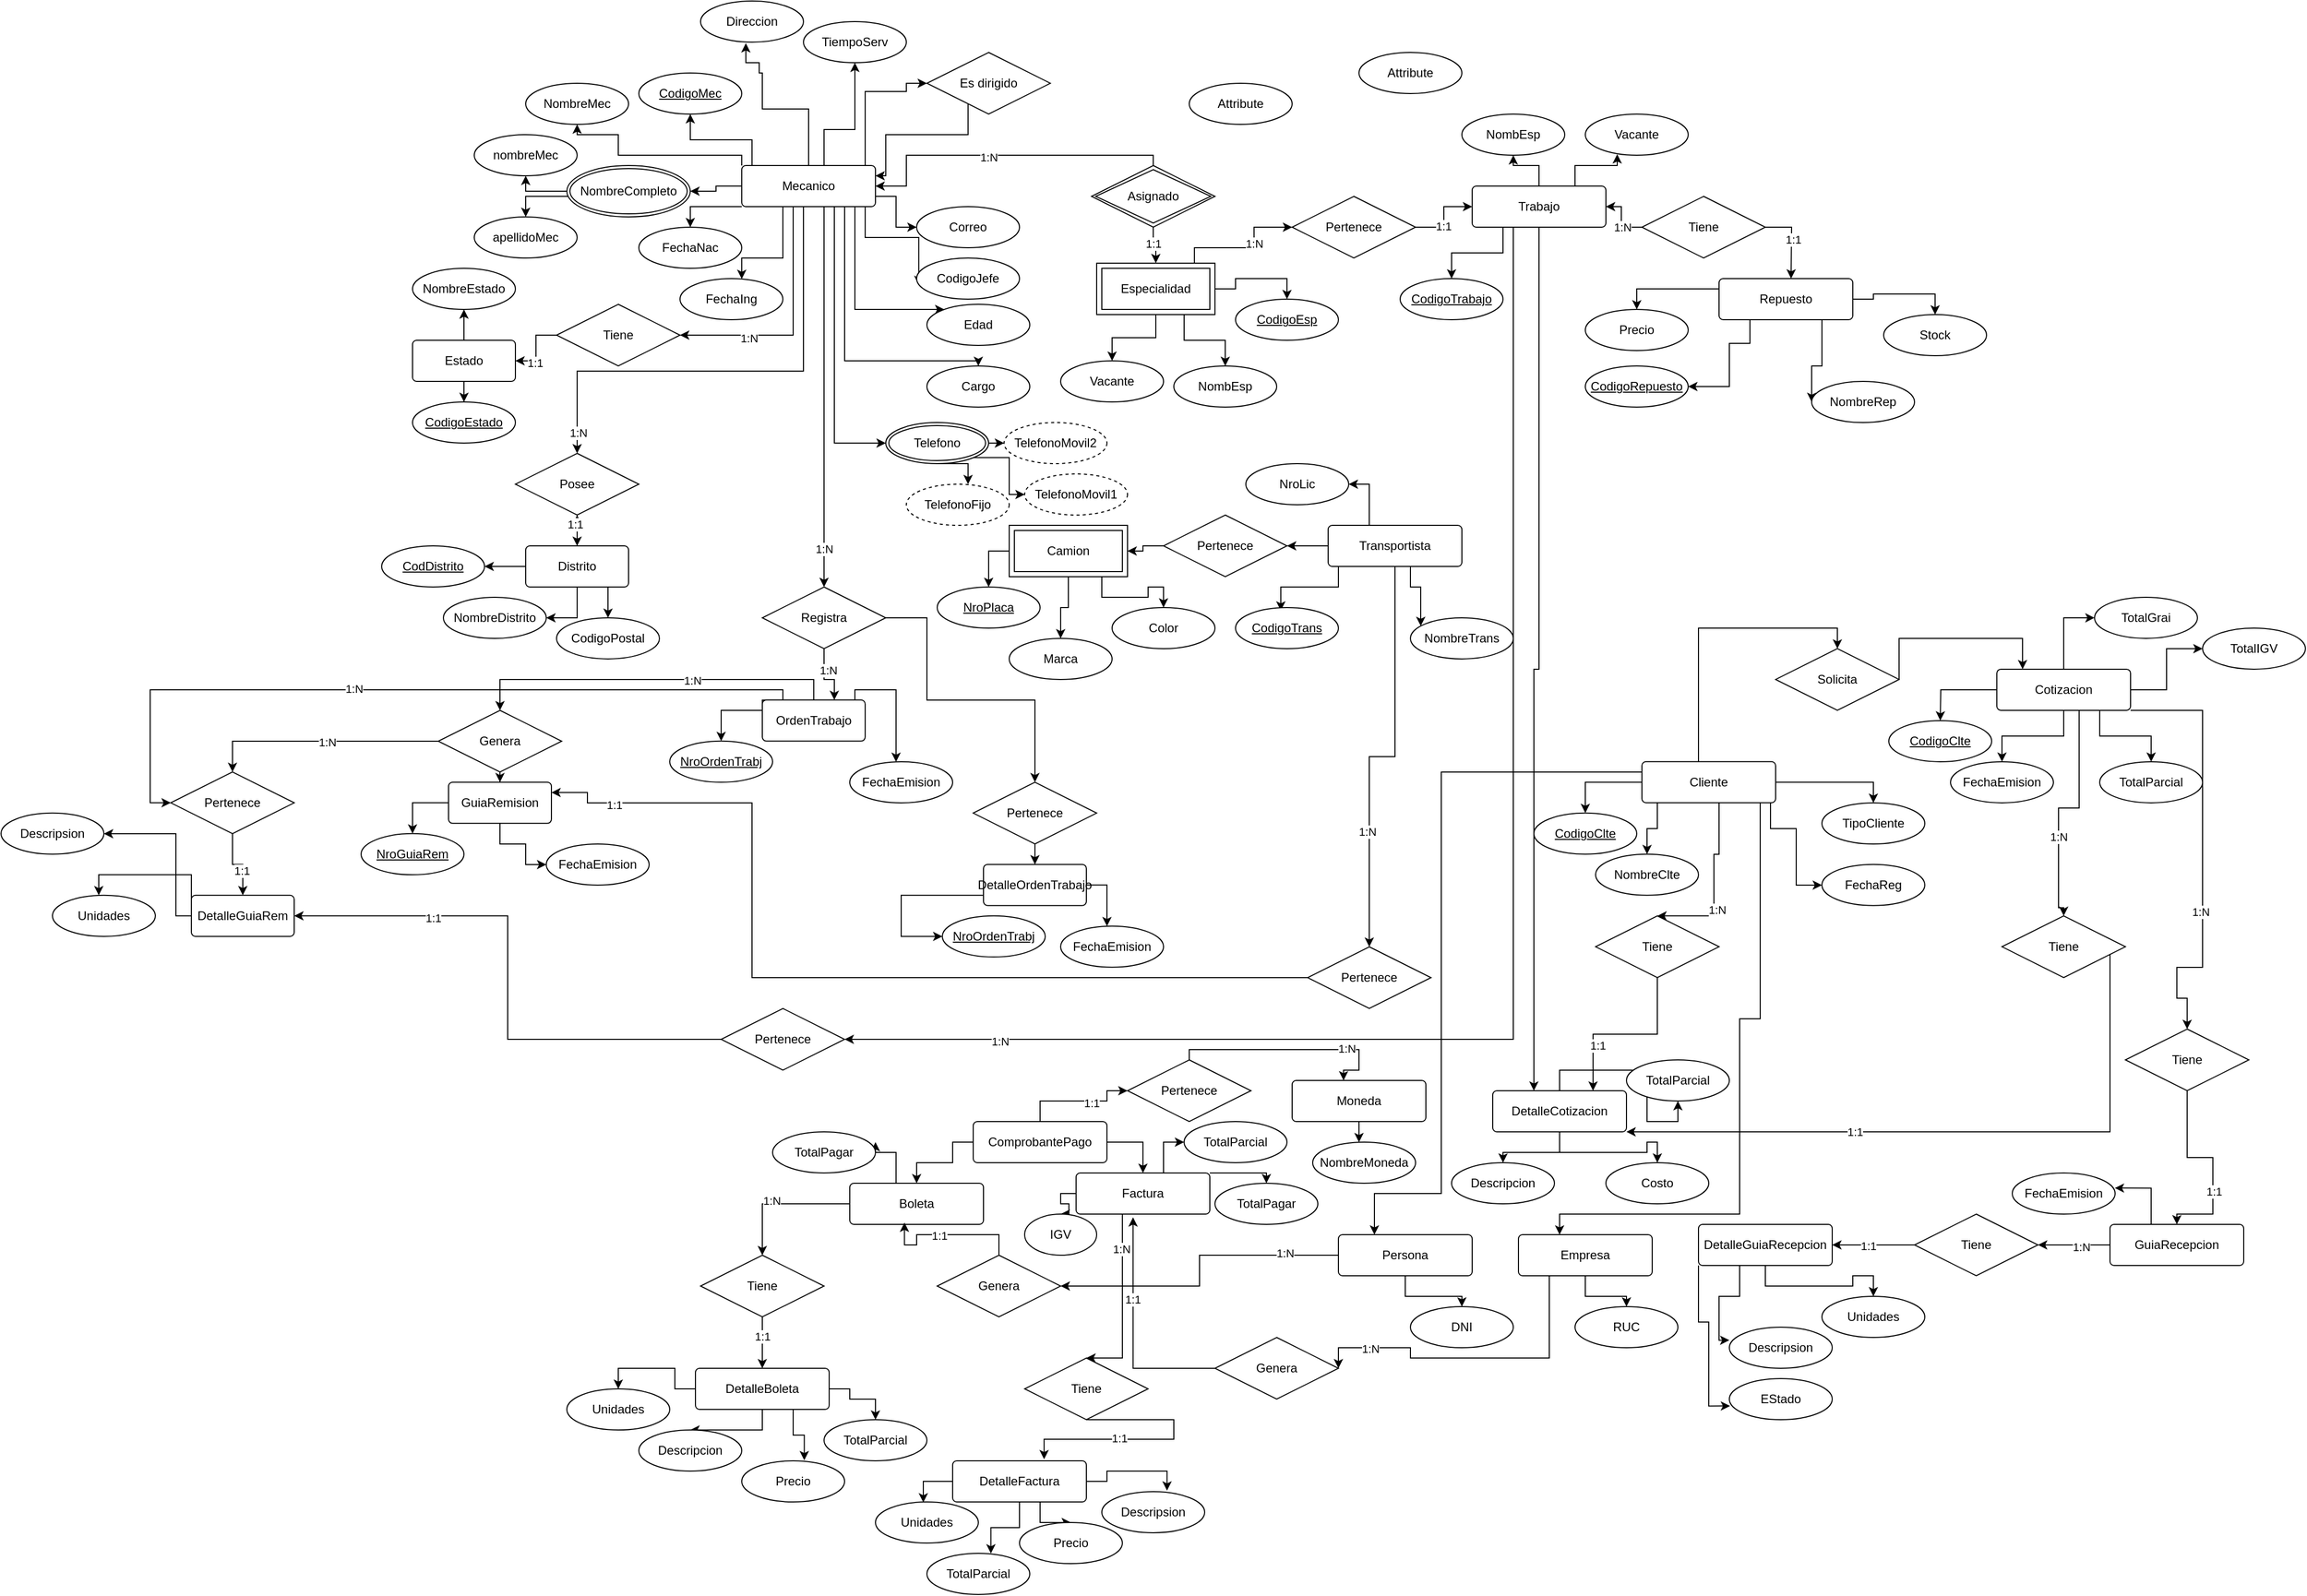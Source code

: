 <mxfile version="21.3.2" type="github">
  <diagram id="R2lEEEUBdFMjLlhIrx00" name="Page-1">
    <mxGraphModel dx="3718" dy="1644" grid="1" gridSize="10" guides="1" tooltips="1" connect="1" arrows="1" fold="1" page="1" pageScale="1" pageWidth="850" pageHeight="1100" math="0" shadow="0" extFonts="Permanent Marker^https://fonts.googleapis.com/css?family=Permanent+Marker">
      <root>
        <mxCell id="0" />
        <mxCell id="1" parent="0" />
        <mxCell id="M8MyPjT-8VXEiouBS-rW-5" style="edgeStyle=orthogonalEdgeStyle;rounded=0;orthogonalLoop=1;jettySize=auto;html=1;entryX=0.5;entryY=1;entryDx=0;entryDy=0;" edge="1" parent="1" source="M8MyPjT-8VXEiouBS-rW-1" target="M8MyPjT-8VXEiouBS-rW-3">
          <mxGeometry relative="1" as="geometry">
            <Array as="points">
              <mxPoint x="100" y="455" />
              <mxPoint x="40" y="455" />
            </Array>
          </mxGeometry>
        </mxCell>
        <mxCell id="M8MyPjT-8VXEiouBS-rW-6" style="edgeStyle=orthogonalEdgeStyle;rounded=0;orthogonalLoop=1;jettySize=auto;html=1;entryX=0.5;entryY=1;entryDx=0;entryDy=0;" edge="1" parent="1" source="M8MyPjT-8VXEiouBS-rW-1" target="M8MyPjT-8VXEiouBS-rW-2">
          <mxGeometry relative="1" as="geometry">
            <Array as="points">
              <mxPoint x="90" y="470" />
              <mxPoint x="-30" y="470" />
              <mxPoint x="-30" y="450" />
              <mxPoint x="-70" y="450" />
            </Array>
          </mxGeometry>
        </mxCell>
        <mxCell id="M8MyPjT-8VXEiouBS-rW-24" style="edgeStyle=orthogonalEdgeStyle;rounded=0;orthogonalLoop=1;jettySize=auto;html=1;entryX=1;entryY=0.5;entryDx=0;entryDy=0;" edge="1" parent="1" source="M8MyPjT-8VXEiouBS-rW-1" target="M8MyPjT-8VXEiouBS-rW-18">
          <mxGeometry relative="1" as="geometry" />
        </mxCell>
        <mxCell id="M8MyPjT-8VXEiouBS-rW-25" style="edgeStyle=orthogonalEdgeStyle;rounded=0;orthogonalLoop=1;jettySize=auto;html=1;entryX=0.5;entryY=0;entryDx=0;entryDy=0;" edge="1" parent="1" source="M8MyPjT-8VXEiouBS-rW-1" target="M8MyPjT-8VXEiouBS-rW-8">
          <mxGeometry relative="1" as="geometry">
            <Array as="points">
              <mxPoint x="40" y="520" />
            </Array>
          </mxGeometry>
        </mxCell>
        <mxCell id="M8MyPjT-8VXEiouBS-rW-33" style="edgeStyle=orthogonalEdgeStyle;rounded=0;orthogonalLoop=1;jettySize=auto;html=1;" edge="1" parent="1" source="M8MyPjT-8VXEiouBS-rW-1" target="M8MyPjT-8VXEiouBS-rW-26">
          <mxGeometry relative="1" as="geometry">
            <Array as="points">
              <mxPoint x="180" y="670" />
              <mxPoint x="180" y="670" />
            </Array>
          </mxGeometry>
        </mxCell>
        <mxCell id="M8MyPjT-8VXEiouBS-rW-34" style="edgeStyle=orthogonalEdgeStyle;rounded=0;orthogonalLoop=1;jettySize=auto;html=1;" edge="1" parent="1" source="M8MyPjT-8VXEiouBS-rW-1" target="M8MyPjT-8VXEiouBS-rW-9">
          <mxGeometry relative="1" as="geometry">
            <Array as="points">
              <mxPoint x="130" y="570" />
              <mxPoint x="90" y="570" />
            </Array>
          </mxGeometry>
        </mxCell>
        <mxCell id="M8MyPjT-8VXEiouBS-rW-35" style="edgeStyle=orthogonalEdgeStyle;rounded=0;orthogonalLoop=1;jettySize=auto;html=1;" edge="1" parent="1" source="M8MyPjT-8VXEiouBS-rW-1" target="M8MyPjT-8VXEiouBS-rW-11">
          <mxGeometry relative="1" as="geometry">
            <Array as="points">
              <mxPoint x="190" y="670" />
              <mxPoint x="320" y="670" />
            </Array>
          </mxGeometry>
        </mxCell>
        <mxCell id="M8MyPjT-8VXEiouBS-rW-36" style="edgeStyle=orthogonalEdgeStyle;rounded=0;orthogonalLoop=1;jettySize=auto;html=1;entryX=0.44;entryY=1.025;entryDx=0;entryDy=0;entryPerimeter=0;" edge="1" parent="1" source="M8MyPjT-8VXEiouBS-rW-1" target="M8MyPjT-8VXEiouBS-rW-12">
          <mxGeometry relative="1" as="geometry">
            <mxPoint x="107" y="410" as="targetPoint" />
            <Array as="points">
              <mxPoint x="155" y="425" />
              <mxPoint x="110" y="425" />
              <mxPoint x="110" y="390" />
              <mxPoint x="107" y="390" />
              <mxPoint x="107" y="380" />
              <mxPoint x="94" y="380" />
            </Array>
          </mxGeometry>
        </mxCell>
        <mxCell id="M8MyPjT-8VXEiouBS-rW-37" style="edgeStyle=orthogonalEdgeStyle;rounded=0;orthogonalLoop=1;jettySize=auto;html=1;entryX=0;entryY=0.5;entryDx=0;entryDy=0;" edge="1" parent="1" source="M8MyPjT-8VXEiouBS-rW-1" target="M8MyPjT-8VXEiouBS-rW-17">
          <mxGeometry relative="1" as="geometry">
            <Array as="points">
              <mxPoint x="240" y="510" />
              <mxPoint x="240" y="540" />
            </Array>
          </mxGeometry>
        </mxCell>
        <mxCell id="M8MyPjT-8VXEiouBS-rW-38" style="edgeStyle=orthogonalEdgeStyle;rounded=0;orthogonalLoop=1;jettySize=auto;html=1;" edge="1" parent="1" source="M8MyPjT-8VXEiouBS-rW-1" target="M8MyPjT-8VXEiouBS-rW-13">
          <mxGeometry relative="1" as="geometry">
            <Array as="points">
              <mxPoint x="170" y="445" />
              <mxPoint x="200" y="445" />
            </Array>
          </mxGeometry>
        </mxCell>
        <mxCell id="M8MyPjT-8VXEiouBS-rW-39" style="edgeStyle=orthogonalEdgeStyle;rounded=0;orthogonalLoop=1;jettySize=auto;html=1;entryX=0.021;entryY=0.657;entryDx=0;entryDy=0;entryPerimeter=0;" edge="1" parent="1" source="M8MyPjT-8VXEiouBS-rW-1" target="M8MyPjT-8VXEiouBS-rW-14">
          <mxGeometry relative="1" as="geometry">
            <Array as="points">
              <mxPoint x="210" y="550" />
              <mxPoint x="262" y="550" />
            </Array>
          </mxGeometry>
        </mxCell>
        <mxCell id="M8MyPjT-8VXEiouBS-rW-40" style="edgeStyle=orthogonalEdgeStyle;rounded=0;orthogonalLoop=1;jettySize=auto;html=1;" edge="1" parent="1" source="M8MyPjT-8VXEiouBS-rW-1" target="M8MyPjT-8VXEiouBS-rW-10">
          <mxGeometry relative="1" as="geometry">
            <Array as="points">
              <mxPoint x="200" y="620" />
            </Array>
          </mxGeometry>
        </mxCell>
        <mxCell id="M8MyPjT-8VXEiouBS-rW-42" style="edgeStyle=orthogonalEdgeStyle;rounded=0;orthogonalLoop=1;jettySize=auto;html=1;entryX=1;entryY=0.5;entryDx=0;entryDy=0;" edge="1" parent="1" source="M8MyPjT-8VXEiouBS-rW-1" target="M8MyPjT-8VXEiouBS-rW-49">
          <mxGeometry relative="1" as="geometry">
            <mxPoint x="10" y="645" as="targetPoint" />
            <Array as="points">
              <mxPoint x="140" y="645" />
            </Array>
          </mxGeometry>
        </mxCell>
        <mxCell id="M8MyPjT-8VXEiouBS-rW-212" value="1:N" style="edgeLabel;html=1;align=center;verticalAlign=middle;resizable=0;points=[];" vertex="1" connectable="0" parent="M8MyPjT-8VXEiouBS-rW-42">
          <mxGeometry x="0.436" y="3" relative="1" as="geometry">
            <mxPoint as="offset" />
          </mxGeometry>
        </mxCell>
        <mxCell id="M8MyPjT-8VXEiouBS-rW-51" style="edgeStyle=orthogonalEdgeStyle;rounded=0;orthogonalLoop=1;jettySize=auto;html=1;" edge="1" parent="1" source="M8MyPjT-8VXEiouBS-rW-1" target="M8MyPjT-8VXEiouBS-rW-50">
          <mxGeometry relative="1" as="geometry">
            <Array as="points">
              <mxPoint x="150" y="680" />
              <mxPoint x="-70" y="680" />
            </Array>
          </mxGeometry>
        </mxCell>
        <mxCell id="M8MyPjT-8VXEiouBS-rW-205" value="1:N" style="edgeLabel;html=1;align=center;verticalAlign=middle;resizable=0;points=[];" vertex="1" connectable="0" parent="M8MyPjT-8VXEiouBS-rW-51">
          <mxGeometry x="0.911" y="1" relative="1" as="geometry">
            <mxPoint as="offset" />
          </mxGeometry>
        </mxCell>
        <mxCell id="M8MyPjT-8VXEiouBS-rW-61" style="edgeStyle=orthogonalEdgeStyle;rounded=0;orthogonalLoop=1;jettySize=auto;html=1;entryX=0;entryY=0.5;entryDx=0;entryDy=0;" edge="1" parent="1" source="M8MyPjT-8VXEiouBS-rW-1" target="M8MyPjT-8VXEiouBS-rW-60">
          <mxGeometry relative="1" as="geometry">
            <Array as="points">
              <mxPoint x="210" y="408" />
              <mxPoint x="250" y="408" />
            </Array>
          </mxGeometry>
        </mxCell>
        <mxCell id="M8MyPjT-8VXEiouBS-rW-160" style="edgeStyle=orthogonalEdgeStyle;rounded=0;orthogonalLoop=1;jettySize=auto;html=1;" edge="1" parent="1" source="M8MyPjT-8VXEiouBS-rW-1">
          <mxGeometry relative="1" as="geometry">
            <mxPoint x="170" y="890" as="targetPoint" />
            <Array as="points">
              <mxPoint x="170" y="650" />
              <mxPoint x="170" y="650" />
            </Array>
          </mxGeometry>
        </mxCell>
        <mxCell id="M8MyPjT-8VXEiouBS-rW-214" value="1:N" style="edgeLabel;html=1;align=center;verticalAlign=middle;resizable=0;points=[];" vertex="1" connectable="0" parent="M8MyPjT-8VXEiouBS-rW-160">
          <mxGeometry x="0.801" relative="1" as="geometry">
            <mxPoint as="offset" />
          </mxGeometry>
        </mxCell>
        <mxCell id="M8MyPjT-8VXEiouBS-rW-1" value="Mecanico" style="rounded=1;arcSize=10;whiteSpace=wrap;html=1;align=center;" vertex="1" parent="1">
          <mxGeometry x="90" y="480" width="130" height="40" as="geometry" />
        </mxCell>
        <mxCell id="M8MyPjT-8VXEiouBS-rW-2" value="NombreMec" style="ellipse;whiteSpace=wrap;html=1;align=center;" vertex="1" parent="1">
          <mxGeometry x="-120" y="400" width="100" height="40" as="geometry" />
        </mxCell>
        <mxCell id="M8MyPjT-8VXEiouBS-rW-3" value="CodigoMec" style="ellipse;whiteSpace=wrap;html=1;align=center;fontStyle=4;" vertex="1" parent="1">
          <mxGeometry x="-10" y="390" width="100" height="40" as="geometry" />
        </mxCell>
        <mxCell id="M8MyPjT-8VXEiouBS-rW-7" value="nombreMec" style="ellipse;whiteSpace=wrap;html=1;align=center;" vertex="1" parent="1">
          <mxGeometry x="-170" y="450" width="100" height="40" as="geometry" />
        </mxCell>
        <mxCell id="M8MyPjT-8VXEiouBS-rW-8" value="FechaNac" style="ellipse;whiteSpace=wrap;html=1;align=center;" vertex="1" parent="1">
          <mxGeometry x="-10" y="540" width="100" height="40" as="geometry" />
        </mxCell>
        <mxCell id="M8MyPjT-8VXEiouBS-rW-9" value="FechaIng" style="ellipse;whiteSpace=wrap;html=1;align=center;" vertex="1" parent="1">
          <mxGeometry x="30" y="590" width="100" height="40" as="geometry" />
        </mxCell>
        <mxCell id="M8MyPjT-8VXEiouBS-rW-10" value="Edad" style="ellipse;whiteSpace=wrap;html=1;align=center;" vertex="1" parent="1">
          <mxGeometry x="270" y="615" width="100" height="40" as="geometry" />
        </mxCell>
        <mxCell id="M8MyPjT-8VXEiouBS-rW-11" value="Cargo" style="ellipse;whiteSpace=wrap;html=1;align=center;" vertex="1" parent="1">
          <mxGeometry x="270" y="675" width="100" height="40" as="geometry" />
        </mxCell>
        <mxCell id="M8MyPjT-8VXEiouBS-rW-12" value="Direccion" style="ellipse;whiteSpace=wrap;html=1;align=center;" vertex="1" parent="1">
          <mxGeometry x="50" y="320" width="100" height="40" as="geometry" />
        </mxCell>
        <mxCell id="M8MyPjT-8VXEiouBS-rW-13" value="TiempoServ" style="ellipse;whiteSpace=wrap;html=1;align=center;" vertex="1" parent="1">
          <mxGeometry x="150" y="340" width="100" height="40" as="geometry" />
        </mxCell>
        <mxCell id="M8MyPjT-8VXEiouBS-rW-14" value="CodigoJefe" style="ellipse;whiteSpace=wrap;html=1;align=center;" vertex="1" parent="1">
          <mxGeometry x="260" y="570" width="100" height="40" as="geometry" />
        </mxCell>
        <mxCell id="M8MyPjT-8VXEiouBS-rW-15" value="Attribute" style="ellipse;whiteSpace=wrap;html=1;align=center;" vertex="1" parent="1">
          <mxGeometry x="690" y="370" width="100" height="40" as="geometry" />
        </mxCell>
        <mxCell id="M8MyPjT-8VXEiouBS-rW-16" value="Attribute" style="ellipse;whiteSpace=wrap;html=1;align=center;" vertex="1" parent="1">
          <mxGeometry x="525" y="400" width="100" height="40" as="geometry" />
        </mxCell>
        <mxCell id="M8MyPjT-8VXEiouBS-rW-17" value="Correo" style="ellipse;whiteSpace=wrap;html=1;align=center;" vertex="1" parent="1">
          <mxGeometry x="260" y="520" width="100" height="40" as="geometry" />
        </mxCell>
        <mxCell id="M8MyPjT-8VXEiouBS-rW-20" style="edgeStyle=orthogonalEdgeStyle;rounded=0;orthogonalLoop=1;jettySize=auto;html=1;entryX=0.5;entryY=1;entryDx=0;entryDy=0;" edge="1" parent="1" source="M8MyPjT-8VXEiouBS-rW-18" target="M8MyPjT-8VXEiouBS-rW-7">
          <mxGeometry relative="1" as="geometry">
            <Array as="points">
              <mxPoint x="-120" y="505" />
            </Array>
          </mxGeometry>
        </mxCell>
        <mxCell id="M8MyPjT-8VXEiouBS-rW-21" style="edgeStyle=orthogonalEdgeStyle;rounded=0;orthogonalLoop=1;jettySize=auto;html=1;entryX=0.5;entryY=0;entryDx=0;entryDy=0;" edge="1" parent="1" source="M8MyPjT-8VXEiouBS-rW-18" target="M8MyPjT-8VXEiouBS-rW-19">
          <mxGeometry relative="1" as="geometry">
            <Array as="points">
              <mxPoint x="-120" y="510" />
            </Array>
          </mxGeometry>
        </mxCell>
        <mxCell id="M8MyPjT-8VXEiouBS-rW-18" value="NombreCompleto" style="ellipse;shape=doubleEllipse;margin=3;whiteSpace=wrap;html=1;align=center;" vertex="1" parent="1">
          <mxGeometry x="-80" y="480" width="120" height="50" as="geometry" />
        </mxCell>
        <mxCell id="M8MyPjT-8VXEiouBS-rW-19" value="apellidoMec" style="ellipse;whiteSpace=wrap;html=1;align=center;" vertex="1" parent="1">
          <mxGeometry x="-170" y="530" width="100" height="40" as="geometry" />
        </mxCell>
        <mxCell id="M8MyPjT-8VXEiouBS-rW-30" style="edgeStyle=orthogonalEdgeStyle;rounded=0;orthogonalLoop=1;jettySize=auto;html=1;entryX=0.5;entryY=0;entryDx=0;entryDy=0;exitX=0.5;exitY=1;exitDx=0;exitDy=0;" edge="1" parent="1" source="M8MyPjT-8VXEiouBS-rW-26">
          <mxGeometry relative="1" as="geometry">
            <mxPoint x="375" y="790" as="sourcePoint" />
            <mxPoint x="310" y="790" as="targetPoint" />
          </mxGeometry>
        </mxCell>
        <mxCell id="M8MyPjT-8VXEiouBS-rW-31" style="edgeStyle=orthogonalEdgeStyle;rounded=0;orthogonalLoop=1;jettySize=auto;html=1;exitX=1;exitY=1;exitDx=0;exitDy=0;" edge="1" parent="1" source="M8MyPjT-8VXEiouBS-rW-26" target="M8MyPjT-8VXEiouBS-rW-28">
          <mxGeometry relative="1" as="geometry">
            <mxPoint x="425.0" y="770.048" as="sourcePoint" />
            <Array as="points">
              <mxPoint x="350" y="764" />
              <mxPoint x="350" y="800" />
            </Array>
          </mxGeometry>
        </mxCell>
        <mxCell id="M8MyPjT-8VXEiouBS-rW-32" style="edgeStyle=orthogonalEdgeStyle;rounded=0;orthogonalLoop=1;jettySize=auto;html=1;" edge="1" parent="1" source="M8MyPjT-8VXEiouBS-rW-26" target="M8MyPjT-8VXEiouBS-rW-29">
          <mxGeometry relative="1" as="geometry">
            <Array as="points">
              <mxPoint x="340" y="750" />
              <mxPoint x="340" y="750" />
            </Array>
          </mxGeometry>
        </mxCell>
        <mxCell id="M8MyPjT-8VXEiouBS-rW-26" value="Telefono" style="ellipse;shape=doubleEllipse;margin=3;whiteSpace=wrap;html=1;align=center;" vertex="1" parent="1">
          <mxGeometry x="230" y="730" width="100" height="40" as="geometry" />
        </mxCell>
        <mxCell id="M8MyPjT-8VXEiouBS-rW-27" value="TelefonoFijo" style="ellipse;whiteSpace=wrap;html=1;align=center;dashed=1;" vertex="1" parent="1">
          <mxGeometry x="250" y="790" width="100" height="40" as="geometry" />
        </mxCell>
        <mxCell id="M8MyPjT-8VXEiouBS-rW-28" value="TelefonoMovil1" style="ellipse;whiteSpace=wrap;html=1;align=center;dashed=1;" vertex="1" parent="1">
          <mxGeometry x="365" y="780" width="100" height="40" as="geometry" />
        </mxCell>
        <mxCell id="M8MyPjT-8VXEiouBS-rW-29" value="TelefonoMovil2" style="ellipse;whiteSpace=wrap;html=1;align=center;dashed=1;" vertex="1" parent="1">
          <mxGeometry x="345" y="730" width="100" height="40" as="geometry" />
        </mxCell>
        <mxCell id="M8MyPjT-8VXEiouBS-rW-46" style="edgeStyle=orthogonalEdgeStyle;rounded=0;orthogonalLoop=1;jettySize=auto;html=1;exitX=0;exitY=0.5;exitDx=0;exitDy=0;" edge="1" parent="1" source="M8MyPjT-8VXEiouBS-rW-49" target="M8MyPjT-8VXEiouBS-rW-43">
          <mxGeometry relative="1" as="geometry">
            <mxPoint x="-80" y="645" as="sourcePoint" />
            <Array as="points">
              <mxPoint x="-110" y="645" />
              <mxPoint x="-110" y="670" />
            </Array>
          </mxGeometry>
        </mxCell>
        <mxCell id="M8MyPjT-8VXEiouBS-rW-213" value="1:1" style="edgeLabel;html=1;align=center;verticalAlign=middle;resizable=0;points=[];" vertex="1" connectable="0" parent="M8MyPjT-8VXEiouBS-rW-46">
          <mxGeometry x="0.385" y="1" relative="1" as="geometry">
            <mxPoint x="-1" y="1" as="offset" />
          </mxGeometry>
        </mxCell>
        <mxCell id="M8MyPjT-8VXEiouBS-rW-45" style="edgeStyle=orthogonalEdgeStyle;rounded=0;orthogonalLoop=1;jettySize=auto;html=1;" edge="1" parent="1" source="M8MyPjT-8VXEiouBS-rW-43" target="M8MyPjT-8VXEiouBS-rW-44">
          <mxGeometry relative="1" as="geometry" />
        </mxCell>
        <mxCell id="M8MyPjT-8VXEiouBS-rW-48" style="edgeStyle=orthogonalEdgeStyle;rounded=0;orthogonalLoop=1;jettySize=auto;html=1;" edge="1" parent="1" source="M8MyPjT-8VXEiouBS-rW-43" target="M8MyPjT-8VXEiouBS-rW-47">
          <mxGeometry relative="1" as="geometry" />
        </mxCell>
        <mxCell id="M8MyPjT-8VXEiouBS-rW-43" value="Estado" style="rounded=1;arcSize=10;whiteSpace=wrap;html=1;align=center;" vertex="1" parent="1">
          <mxGeometry x="-230" y="650" width="100" height="40" as="geometry" />
        </mxCell>
        <mxCell id="M8MyPjT-8VXEiouBS-rW-44" value="CodigoEstado" style="ellipse;whiteSpace=wrap;html=1;align=center;fontStyle=4;" vertex="1" parent="1">
          <mxGeometry x="-230" y="710" width="100" height="40" as="geometry" />
        </mxCell>
        <mxCell id="M8MyPjT-8VXEiouBS-rW-47" value="NombreEstado" style="ellipse;whiteSpace=wrap;html=1;align=center;" vertex="1" parent="1">
          <mxGeometry x="-230" y="580" width="100" height="40" as="geometry" />
        </mxCell>
        <mxCell id="M8MyPjT-8VXEiouBS-rW-49" value="Tiene" style="shape=rhombus;perimeter=rhombusPerimeter;whiteSpace=wrap;html=1;align=center;" vertex="1" parent="1">
          <mxGeometry x="-90" y="615" width="120" height="60" as="geometry" />
        </mxCell>
        <mxCell id="M8MyPjT-8VXEiouBS-rW-53" style="edgeStyle=orthogonalEdgeStyle;rounded=0;orthogonalLoop=1;jettySize=auto;html=1;" edge="1" parent="1" source="M8MyPjT-8VXEiouBS-rW-50" target="M8MyPjT-8VXEiouBS-rW-52">
          <mxGeometry relative="1" as="geometry">
            <Array as="points">
              <mxPoint x="-70" y="840" />
              <mxPoint x="-70" y="840" />
            </Array>
          </mxGeometry>
        </mxCell>
        <mxCell id="M8MyPjT-8VXEiouBS-rW-50" value="Posee" style="shape=rhombus;perimeter=rhombusPerimeter;whiteSpace=wrap;html=1;align=center;" vertex="1" parent="1">
          <mxGeometry x="-130" y="760" width="120" height="60" as="geometry" />
        </mxCell>
        <mxCell id="M8MyPjT-8VXEiouBS-rW-57" style="edgeStyle=orthogonalEdgeStyle;rounded=0;orthogonalLoop=1;jettySize=auto;html=1;" edge="1" parent="1" source="M8MyPjT-8VXEiouBS-rW-52" target="M8MyPjT-8VXEiouBS-rW-54">
          <mxGeometry relative="1" as="geometry" />
        </mxCell>
        <mxCell id="M8MyPjT-8VXEiouBS-rW-58" style="edgeStyle=orthogonalEdgeStyle;rounded=0;orthogonalLoop=1;jettySize=auto;html=1;entryX=1;entryY=0.5;entryDx=0;entryDy=0;" edge="1" parent="1" source="M8MyPjT-8VXEiouBS-rW-52" target="M8MyPjT-8VXEiouBS-rW-55">
          <mxGeometry relative="1" as="geometry" />
        </mxCell>
        <mxCell id="M8MyPjT-8VXEiouBS-rW-59" style="edgeStyle=orthogonalEdgeStyle;rounded=0;orthogonalLoop=1;jettySize=auto;html=1;entryX=0.5;entryY=0;entryDx=0;entryDy=0;" edge="1" parent="1" source="M8MyPjT-8VXEiouBS-rW-52" target="M8MyPjT-8VXEiouBS-rW-56">
          <mxGeometry relative="1" as="geometry">
            <Array as="points">
              <mxPoint x="-40" y="910" />
              <mxPoint x="-40" y="910" />
            </Array>
          </mxGeometry>
        </mxCell>
        <mxCell id="M8MyPjT-8VXEiouBS-rW-211" value="" style="edgeStyle=orthogonalEdgeStyle;rounded=0;orthogonalLoop=1;jettySize=auto;html=1;" edge="1" parent="1" source="M8MyPjT-8VXEiouBS-rW-52" target="M8MyPjT-8VXEiouBS-rW-50">
          <mxGeometry relative="1" as="geometry" />
        </mxCell>
        <mxCell id="M8MyPjT-8VXEiouBS-rW-52" value="Distrito" style="rounded=1;arcSize=10;whiteSpace=wrap;html=1;align=center;" vertex="1" parent="1">
          <mxGeometry x="-120" y="850" width="100" height="40" as="geometry" />
        </mxCell>
        <mxCell id="M8MyPjT-8VXEiouBS-rW-54" value="CodDistrito" style="ellipse;whiteSpace=wrap;html=1;align=center;fontStyle=4;" vertex="1" parent="1">
          <mxGeometry x="-260" y="850" width="100" height="40" as="geometry" />
        </mxCell>
        <mxCell id="M8MyPjT-8VXEiouBS-rW-55" value="NombreDistrito" style="ellipse;whiteSpace=wrap;html=1;align=center;" vertex="1" parent="1">
          <mxGeometry x="-200" y="900" width="100" height="40" as="geometry" />
        </mxCell>
        <mxCell id="M8MyPjT-8VXEiouBS-rW-56" value="CodigoPostal" style="ellipse;whiteSpace=wrap;html=1;align=center;" vertex="1" parent="1">
          <mxGeometry x="-90" y="919.95" width="100" height="40" as="geometry" />
        </mxCell>
        <mxCell id="M8MyPjT-8VXEiouBS-rW-63" style="edgeStyle=orthogonalEdgeStyle;rounded=0;orthogonalLoop=1;jettySize=auto;html=1;" edge="1" parent="1" source="M8MyPjT-8VXEiouBS-rW-60" target="M8MyPjT-8VXEiouBS-rW-1">
          <mxGeometry relative="1" as="geometry">
            <mxPoint x="240" y="460" as="targetPoint" />
            <Array as="points">
              <mxPoint x="310" y="450" />
              <mxPoint x="230" y="450" />
              <mxPoint x="230" y="490" />
            </Array>
          </mxGeometry>
        </mxCell>
        <mxCell id="M8MyPjT-8VXEiouBS-rW-60" value="Es dirigido" style="shape=rhombus;perimeter=rhombusPerimeter;whiteSpace=wrap;html=1;align=center;" vertex="1" parent="1">
          <mxGeometry x="270" y="370" width="120" height="60" as="geometry" />
        </mxCell>
        <mxCell id="M8MyPjT-8VXEiouBS-rW-65" style="edgeStyle=orthogonalEdgeStyle;rounded=0;orthogonalLoop=1;jettySize=auto;html=1;entryX=1;entryY=0.5;entryDx=0;entryDy=0;exitX=0.5;exitY=0;exitDx=0;exitDy=0;" edge="1" parent="1" source="M8MyPjT-8VXEiouBS-rW-64" target="M8MyPjT-8VXEiouBS-rW-1">
          <mxGeometry relative="1" as="geometry">
            <Array as="points">
              <mxPoint x="490" y="470" />
              <mxPoint x="250" y="470" />
              <mxPoint x="250" y="500" />
            </Array>
          </mxGeometry>
        </mxCell>
        <mxCell id="M8MyPjT-8VXEiouBS-rW-258" value="1:N" style="edgeLabel;html=1;align=center;verticalAlign=middle;resizable=0;points=[];" vertex="1" connectable="0" parent="M8MyPjT-8VXEiouBS-rW-65">
          <mxGeometry x="0.101" y="2" relative="1" as="geometry">
            <mxPoint as="offset" />
          </mxGeometry>
        </mxCell>
        <mxCell id="M8MyPjT-8VXEiouBS-rW-70" style="edgeStyle=orthogonalEdgeStyle;rounded=0;orthogonalLoop=1;jettySize=auto;html=1;" edge="1" parent="1" source="M8MyPjT-8VXEiouBS-rW-64" target="M8MyPjT-8VXEiouBS-rW-68">
          <mxGeometry relative="1" as="geometry" />
        </mxCell>
        <mxCell id="M8MyPjT-8VXEiouBS-rW-259" value="1:1" style="edgeLabel;html=1;align=center;verticalAlign=middle;resizable=0;points=[];" vertex="1" connectable="0" parent="M8MyPjT-8VXEiouBS-rW-70">
          <mxGeometry x="-0.153" relative="1" as="geometry">
            <mxPoint as="offset" />
          </mxGeometry>
        </mxCell>
        <mxCell id="M8MyPjT-8VXEiouBS-rW-64" value="Asignado" style="shape=rhombus;double=1;perimeter=rhombusPerimeter;whiteSpace=wrap;html=1;align=center;" vertex="1" parent="1">
          <mxGeometry x="430" y="480" width="120" height="60" as="geometry" />
        </mxCell>
        <mxCell id="M8MyPjT-8VXEiouBS-rW-74" style="edgeStyle=orthogonalEdgeStyle;rounded=0;orthogonalLoop=1;jettySize=auto;html=1;" edge="1" parent="1" source="M8MyPjT-8VXEiouBS-rW-68" target="M8MyPjT-8VXEiouBS-rW-71">
          <mxGeometry relative="1" as="geometry" />
        </mxCell>
        <mxCell id="M8MyPjT-8VXEiouBS-rW-75" style="edgeStyle=orthogonalEdgeStyle;rounded=0;orthogonalLoop=1;jettySize=auto;html=1;" edge="1" parent="1" source="M8MyPjT-8VXEiouBS-rW-68" target="M8MyPjT-8VXEiouBS-rW-72">
          <mxGeometry relative="1" as="geometry">
            <Array as="points">
              <mxPoint x="520" y="650" />
              <mxPoint x="560" y="650" />
            </Array>
          </mxGeometry>
        </mxCell>
        <mxCell id="M8MyPjT-8VXEiouBS-rW-76" style="edgeStyle=orthogonalEdgeStyle;rounded=0;orthogonalLoop=1;jettySize=auto;html=1;entryX=0.5;entryY=0;entryDx=0;entryDy=0;" edge="1" parent="1" source="M8MyPjT-8VXEiouBS-rW-68" target="M8MyPjT-8VXEiouBS-rW-73">
          <mxGeometry relative="1" as="geometry" />
        </mxCell>
        <mxCell id="M8MyPjT-8VXEiouBS-rW-79" style="edgeStyle=orthogonalEdgeStyle;rounded=0;orthogonalLoop=1;jettySize=auto;html=1;entryX=0;entryY=0.5;entryDx=0;entryDy=0;" edge="1" parent="1" source="M8MyPjT-8VXEiouBS-rW-68" target="M8MyPjT-8VXEiouBS-rW-78">
          <mxGeometry relative="1" as="geometry">
            <Array as="points">
              <mxPoint x="530" y="560" />
              <mxPoint x="588" y="560" />
              <mxPoint x="588" y="540" />
            </Array>
          </mxGeometry>
        </mxCell>
        <mxCell id="M8MyPjT-8VXEiouBS-rW-260" value="1:N" style="edgeLabel;html=1;align=center;verticalAlign=middle;resizable=0;points=[];" vertex="1" connectable="0" parent="M8MyPjT-8VXEiouBS-rW-79">
          <mxGeometry x="0.188" relative="1" as="geometry">
            <mxPoint as="offset" />
          </mxGeometry>
        </mxCell>
        <mxCell id="M8MyPjT-8VXEiouBS-rW-68" value="Especialidad" style="shape=ext;margin=3;double=1;whiteSpace=wrap;html=1;align=center;" vertex="1" parent="1">
          <mxGeometry x="435" y="575" width="115" height="50" as="geometry" />
        </mxCell>
        <mxCell id="M8MyPjT-8VXEiouBS-rW-71" value="Vacante" style="ellipse;whiteSpace=wrap;html=1;align=center;" vertex="1" parent="1">
          <mxGeometry x="400" y="670" width="100" height="40" as="geometry" />
        </mxCell>
        <mxCell id="M8MyPjT-8VXEiouBS-rW-72" value="NombEsp" style="ellipse;whiteSpace=wrap;html=1;align=center;" vertex="1" parent="1">
          <mxGeometry x="510" y="675" width="100" height="40" as="geometry" />
        </mxCell>
        <mxCell id="M8MyPjT-8VXEiouBS-rW-73" value="CodigoEsp" style="ellipse;whiteSpace=wrap;html=1;align=center;fontStyle=4;" vertex="1" parent="1">
          <mxGeometry x="570" y="610" width="100" height="40" as="geometry" />
        </mxCell>
        <mxCell id="M8MyPjT-8VXEiouBS-rW-85" style="edgeStyle=orthogonalEdgeStyle;rounded=0;orthogonalLoop=1;jettySize=auto;html=1;entryX=0.5;entryY=1;entryDx=0;entryDy=0;" edge="1" parent="1" source="M8MyPjT-8VXEiouBS-rW-77" target="M8MyPjT-8VXEiouBS-rW-82">
          <mxGeometry relative="1" as="geometry" />
        </mxCell>
        <mxCell id="M8MyPjT-8VXEiouBS-rW-86" style="edgeStyle=orthogonalEdgeStyle;rounded=0;orthogonalLoop=1;jettySize=auto;html=1;entryX=0.31;entryY=0.975;entryDx=0;entryDy=0;entryPerimeter=0;" edge="1" parent="1" source="M8MyPjT-8VXEiouBS-rW-77" target="M8MyPjT-8VXEiouBS-rW-83">
          <mxGeometry relative="1" as="geometry">
            <Array as="points">
              <mxPoint x="900" y="480" />
              <mxPoint x="941" y="480" />
            </Array>
          </mxGeometry>
        </mxCell>
        <mxCell id="M8MyPjT-8VXEiouBS-rW-87" style="edgeStyle=orthogonalEdgeStyle;rounded=0;orthogonalLoop=1;jettySize=auto;html=1;" edge="1" parent="1" source="M8MyPjT-8VXEiouBS-rW-77" target="M8MyPjT-8VXEiouBS-rW-81">
          <mxGeometry relative="1" as="geometry">
            <Array as="points">
              <mxPoint x="830" y="565" />
              <mxPoint x="780" y="565" />
            </Array>
          </mxGeometry>
        </mxCell>
        <mxCell id="M8MyPjT-8VXEiouBS-rW-218" style="edgeStyle=orthogonalEdgeStyle;rounded=0;orthogonalLoop=1;jettySize=auto;html=1;entryX=1;entryY=0.5;entryDx=0;entryDy=0;" edge="1" parent="1" source="M8MyPjT-8VXEiouBS-rW-77" target="M8MyPjT-8VXEiouBS-rW-217">
          <mxGeometry relative="1" as="geometry">
            <Array as="points">
              <mxPoint x="840" y="1330" />
            </Array>
          </mxGeometry>
        </mxCell>
        <mxCell id="M8MyPjT-8VXEiouBS-rW-220" value="1:N" style="edgeLabel;html=1;align=center;verticalAlign=middle;resizable=0;points=[];" vertex="1" connectable="0" parent="M8MyPjT-8VXEiouBS-rW-218">
          <mxGeometry x="0.791" y="2" relative="1" as="geometry">
            <mxPoint as="offset" />
          </mxGeometry>
        </mxCell>
        <mxCell id="M8MyPjT-8VXEiouBS-rW-229" style="edgeStyle=orthogonalEdgeStyle;rounded=0;orthogonalLoop=1;jettySize=auto;html=1;" edge="1" parent="1" source="M8MyPjT-8VXEiouBS-rW-77" target="M8MyPjT-8VXEiouBS-rW-228">
          <mxGeometry relative="1" as="geometry">
            <Array as="points">
              <mxPoint x="865" y="970" />
              <mxPoint x="860" y="970" />
            </Array>
          </mxGeometry>
        </mxCell>
        <mxCell id="M8MyPjT-8VXEiouBS-rW-77" value="Trabajo" style="rounded=1;arcSize=10;whiteSpace=wrap;html=1;align=center;" vertex="1" parent="1">
          <mxGeometry x="800" y="500" width="130" height="40" as="geometry" />
        </mxCell>
        <mxCell id="M8MyPjT-8VXEiouBS-rW-80" style="edgeStyle=orthogonalEdgeStyle;rounded=0;orthogonalLoop=1;jettySize=auto;html=1;entryX=0;entryY=0.5;entryDx=0;entryDy=0;" edge="1" parent="1" source="M8MyPjT-8VXEiouBS-rW-78" target="M8MyPjT-8VXEiouBS-rW-77">
          <mxGeometry relative="1" as="geometry" />
        </mxCell>
        <mxCell id="M8MyPjT-8VXEiouBS-rW-261" value="1:1" style="edgeLabel;html=1;align=center;verticalAlign=middle;resizable=0;points=[];" vertex="1" connectable="0" parent="M8MyPjT-8VXEiouBS-rW-80">
          <mxGeometry x="-0.298" y="1" relative="1" as="geometry">
            <mxPoint as="offset" />
          </mxGeometry>
        </mxCell>
        <mxCell id="M8MyPjT-8VXEiouBS-rW-78" value="Pertenece" style="shape=rhombus;perimeter=rhombusPerimeter;whiteSpace=wrap;html=1;align=center;" vertex="1" parent="1">
          <mxGeometry x="625" y="510" width="120" height="60" as="geometry" />
        </mxCell>
        <mxCell id="M8MyPjT-8VXEiouBS-rW-81" value="CodigoTrabajo" style="ellipse;whiteSpace=wrap;html=1;align=center;fontStyle=4;" vertex="1" parent="1">
          <mxGeometry x="730" y="590" width="100" height="40" as="geometry" />
        </mxCell>
        <mxCell id="M8MyPjT-8VXEiouBS-rW-82" value="NombEsp" style="ellipse;whiteSpace=wrap;html=1;align=center;" vertex="1" parent="1">
          <mxGeometry x="790" y="430" width="100" height="40" as="geometry" />
        </mxCell>
        <mxCell id="M8MyPjT-8VXEiouBS-rW-83" value="Vacante" style="ellipse;whiteSpace=wrap;html=1;align=center;" vertex="1" parent="1">
          <mxGeometry x="910" y="430" width="100" height="40" as="geometry" />
        </mxCell>
        <mxCell id="M8MyPjT-8VXEiouBS-rW-84" value="CodigoRepuesto" style="ellipse;whiteSpace=wrap;html=1;align=center;fontStyle=4;" vertex="1" parent="1">
          <mxGeometry x="910" y="675" width="100" height="40" as="geometry" />
        </mxCell>
        <mxCell id="M8MyPjT-8VXEiouBS-rW-90" style="edgeStyle=orthogonalEdgeStyle;rounded=0;orthogonalLoop=1;jettySize=auto;html=1;entryX=1;entryY=0.5;entryDx=0;entryDy=0;" edge="1" parent="1" source="M8MyPjT-8VXEiouBS-rW-89" target="M8MyPjT-8VXEiouBS-rW-77">
          <mxGeometry relative="1" as="geometry" />
        </mxCell>
        <mxCell id="M8MyPjT-8VXEiouBS-rW-262" value="1:N" style="edgeLabel;html=1;align=center;verticalAlign=middle;resizable=0;points=[];" vertex="1" connectable="0" parent="M8MyPjT-8VXEiouBS-rW-90">
          <mxGeometry x="-0.316" relative="1" as="geometry">
            <mxPoint as="offset" />
          </mxGeometry>
        </mxCell>
        <mxCell id="M8MyPjT-8VXEiouBS-rW-99" style="edgeStyle=orthogonalEdgeStyle;rounded=0;orthogonalLoop=1;jettySize=auto;html=1;" edge="1" parent="1" source="M8MyPjT-8VXEiouBS-rW-89">
          <mxGeometry relative="1" as="geometry">
            <mxPoint x="1110" y="590" as="targetPoint" />
          </mxGeometry>
        </mxCell>
        <mxCell id="M8MyPjT-8VXEiouBS-rW-263" value="1:1" style="edgeLabel;html=1;align=center;verticalAlign=middle;resizable=0;points=[];" vertex="1" connectable="0" parent="M8MyPjT-8VXEiouBS-rW-99">
          <mxGeometry x="-0.017" y="1" relative="1" as="geometry">
            <mxPoint as="offset" />
          </mxGeometry>
        </mxCell>
        <mxCell id="M8MyPjT-8VXEiouBS-rW-89" value="Tiene" style="shape=rhombus;perimeter=rhombusPerimeter;whiteSpace=wrap;html=1;align=center;" vertex="1" parent="1">
          <mxGeometry x="965" y="510" width="120" height="60" as="geometry" />
        </mxCell>
        <mxCell id="M8MyPjT-8VXEiouBS-rW-92" style="edgeStyle=orthogonalEdgeStyle;rounded=0;orthogonalLoop=1;jettySize=auto;html=1;" edge="1" parent="1" source="M8MyPjT-8VXEiouBS-rW-91" target="M8MyPjT-8VXEiouBS-rW-84">
          <mxGeometry relative="1" as="geometry">
            <Array as="points">
              <mxPoint x="1070" y="653" />
              <mxPoint x="1050" y="653" />
            </Array>
          </mxGeometry>
        </mxCell>
        <mxCell id="M8MyPjT-8VXEiouBS-rW-96" style="edgeStyle=orthogonalEdgeStyle;rounded=0;orthogonalLoop=1;jettySize=auto;html=1;entryX=0.5;entryY=0;entryDx=0;entryDy=0;" edge="1" parent="1" source="M8MyPjT-8VXEiouBS-rW-91" target="M8MyPjT-8VXEiouBS-rW-94">
          <mxGeometry relative="1" as="geometry">
            <Array as="points">
              <mxPoint x="960" y="600" />
            </Array>
          </mxGeometry>
        </mxCell>
        <mxCell id="M8MyPjT-8VXEiouBS-rW-97" style="edgeStyle=orthogonalEdgeStyle;rounded=0;orthogonalLoop=1;jettySize=auto;html=1;entryX=0.5;entryY=0;entryDx=0;entryDy=0;" edge="1" parent="1" source="M8MyPjT-8VXEiouBS-rW-91" target="M8MyPjT-8VXEiouBS-rW-95">
          <mxGeometry relative="1" as="geometry" />
        </mxCell>
        <mxCell id="M8MyPjT-8VXEiouBS-rW-98" style="edgeStyle=orthogonalEdgeStyle;rounded=0;orthogonalLoop=1;jettySize=auto;html=1;" edge="1" parent="1" source="M8MyPjT-8VXEiouBS-rW-91" target="M8MyPjT-8VXEiouBS-rW-93">
          <mxGeometry relative="1" as="geometry">
            <Array as="points">
              <mxPoint x="1140" y="675" />
              <mxPoint x="1130" y="675" />
            </Array>
          </mxGeometry>
        </mxCell>
        <mxCell id="M8MyPjT-8VXEiouBS-rW-91" value="Repuesto" style="rounded=1;arcSize=10;whiteSpace=wrap;html=1;align=center;" vertex="1" parent="1">
          <mxGeometry x="1040" y="590" width="130" height="40" as="geometry" />
        </mxCell>
        <mxCell id="M8MyPjT-8VXEiouBS-rW-93" value="NombreRep" style="ellipse;whiteSpace=wrap;html=1;align=center;" vertex="1" parent="1">
          <mxGeometry x="1130" y="690" width="100" height="40" as="geometry" />
        </mxCell>
        <mxCell id="M8MyPjT-8VXEiouBS-rW-94" value="Precio" style="ellipse;whiteSpace=wrap;html=1;align=center;" vertex="1" parent="1">
          <mxGeometry x="910" y="620" width="100" height="40" as="geometry" />
        </mxCell>
        <mxCell id="M8MyPjT-8VXEiouBS-rW-95" value="Stock" style="ellipse;whiteSpace=wrap;html=1;align=center;" vertex="1" parent="1">
          <mxGeometry x="1200" y="625" width="100" height="40" as="geometry" />
        </mxCell>
        <mxCell id="M8MyPjT-8VXEiouBS-rW-108" style="edgeStyle=orthogonalEdgeStyle;rounded=0;orthogonalLoop=1;jettySize=auto;html=1;entryX=0.44;entryY=0.075;entryDx=0;entryDy=0;entryPerimeter=0;" edge="1" parent="1" source="M8MyPjT-8VXEiouBS-rW-104" target="M8MyPjT-8VXEiouBS-rW-105">
          <mxGeometry relative="1" as="geometry">
            <Array as="points">
              <mxPoint x="670" y="890" />
              <mxPoint x="614" y="890" />
            </Array>
          </mxGeometry>
        </mxCell>
        <mxCell id="M8MyPjT-8VXEiouBS-rW-109" style="edgeStyle=orthogonalEdgeStyle;rounded=0;orthogonalLoop=1;jettySize=auto;html=1;" edge="1" parent="1" source="M8MyPjT-8VXEiouBS-rW-104" target="M8MyPjT-8VXEiouBS-rW-106">
          <mxGeometry relative="1" as="geometry">
            <Array as="points">
              <mxPoint x="740" y="890" />
              <mxPoint x="750" y="890" />
            </Array>
          </mxGeometry>
        </mxCell>
        <mxCell id="M8MyPjT-8VXEiouBS-rW-111" style="edgeStyle=orthogonalEdgeStyle;rounded=0;orthogonalLoop=1;jettySize=auto;html=1;" edge="1" parent="1" source="M8MyPjT-8VXEiouBS-rW-104" target="M8MyPjT-8VXEiouBS-rW-107">
          <mxGeometry relative="1" as="geometry">
            <mxPoint x="895" y="869.998" as="sourcePoint" />
            <mxPoint x="955" y="879.95" as="targetPoint" />
            <Array as="points">
              <mxPoint x="700" y="790" />
            </Array>
          </mxGeometry>
        </mxCell>
        <mxCell id="M8MyPjT-8VXEiouBS-rW-117" style="edgeStyle=orthogonalEdgeStyle;rounded=0;orthogonalLoop=1;jettySize=auto;html=1;" edge="1" parent="1" source="M8MyPjT-8VXEiouBS-rW-104" target="M8MyPjT-8VXEiouBS-rW-116">
          <mxGeometry relative="1" as="geometry" />
        </mxCell>
        <mxCell id="M8MyPjT-8VXEiouBS-rW-231" style="edgeStyle=orthogonalEdgeStyle;rounded=0;orthogonalLoop=1;jettySize=auto;html=1;" edge="1" parent="1" source="M8MyPjT-8VXEiouBS-rW-104" target="M8MyPjT-8VXEiouBS-rW-230">
          <mxGeometry relative="1" as="geometry" />
        </mxCell>
        <mxCell id="M8MyPjT-8VXEiouBS-rW-233" value="1:N" style="edgeLabel;html=1;align=center;verticalAlign=middle;resizable=0;points=[];" vertex="1" connectable="0" parent="M8MyPjT-8VXEiouBS-rW-231">
          <mxGeometry x="0.433" y="-2" relative="1" as="geometry">
            <mxPoint as="offset" />
          </mxGeometry>
        </mxCell>
        <mxCell id="M8MyPjT-8VXEiouBS-rW-104" value="Transportista" style="rounded=1;arcSize=10;whiteSpace=wrap;html=1;align=center;" vertex="1" parent="1">
          <mxGeometry x="660" y="830" width="130" height="40" as="geometry" />
        </mxCell>
        <mxCell id="M8MyPjT-8VXEiouBS-rW-105" value="CodigoTrans" style="ellipse;whiteSpace=wrap;html=1;align=center;fontStyle=4;" vertex="1" parent="1">
          <mxGeometry x="570" y="910" width="100" height="40" as="geometry" />
        </mxCell>
        <mxCell id="M8MyPjT-8VXEiouBS-rW-106" value="NombreTrans" style="ellipse;whiteSpace=wrap;html=1;align=center;" vertex="1" parent="1">
          <mxGeometry x="740" y="919.95" width="100" height="40" as="geometry" />
        </mxCell>
        <mxCell id="M8MyPjT-8VXEiouBS-rW-107" value="NroLic" style="ellipse;whiteSpace=wrap;html=1;align=center;" vertex="1" parent="1">
          <mxGeometry x="580" y="770" width="100" height="40" as="geometry" />
        </mxCell>
        <mxCell id="M8MyPjT-8VXEiouBS-rW-122" style="edgeStyle=orthogonalEdgeStyle;rounded=0;orthogonalLoop=1;jettySize=auto;html=1;" edge="1" parent="1" source="M8MyPjT-8VXEiouBS-rW-115">
          <mxGeometry relative="1" as="geometry">
            <mxPoint x="330" y="890" as="targetPoint" />
            <Array as="points">
              <mxPoint x="330" y="855" />
            </Array>
          </mxGeometry>
        </mxCell>
        <mxCell id="M8MyPjT-8VXEiouBS-rW-123" style="edgeStyle=orthogonalEdgeStyle;rounded=0;orthogonalLoop=1;jettySize=auto;html=1;" edge="1" parent="1" source="M8MyPjT-8VXEiouBS-rW-115" target="M8MyPjT-8VXEiouBS-rW-120">
          <mxGeometry relative="1" as="geometry" />
        </mxCell>
        <mxCell id="M8MyPjT-8VXEiouBS-rW-124" style="edgeStyle=orthogonalEdgeStyle;rounded=0;orthogonalLoop=1;jettySize=auto;html=1;entryX=0.5;entryY=0;entryDx=0;entryDy=0;" edge="1" parent="1" source="M8MyPjT-8VXEiouBS-rW-115" target="M8MyPjT-8VXEiouBS-rW-121">
          <mxGeometry relative="1" as="geometry">
            <Array as="points">
              <mxPoint x="440" y="900" />
              <mxPoint x="485" y="900" />
              <mxPoint x="485" y="890" />
              <mxPoint x="500" y="890" />
            </Array>
          </mxGeometry>
        </mxCell>
        <mxCell id="M8MyPjT-8VXEiouBS-rW-115" value="Camion" style="shape=ext;margin=3;double=1;whiteSpace=wrap;html=1;align=center;" vertex="1" parent="1">
          <mxGeometry x="350" y="830" width="115" height="50" as="geometry" />
        </mxCell>
        <mxCell id="M8MyPjT-8VXEiouBS-rW-118" style="edgeStyle=orthogonalEdgeStyle;rounded=0;orthogonalLoop=1;jettySize=auto;html=1;" edge="1" parent="1" source="M8MyPjT-8VXEiouBS-rW-116" target="M8MyPjT-8VXEiouBS-rW-115">
          <mxGeometry relative="1" as="geometry" />
        </mxCell>
        <mxCell id="M8MyPjT-8VXEiouBS-rW-116" value="Pertenece" style="shape=rhombus;perimeter=rhombusPerimeter;whiteSpace=wrap;html=1;align=center;" vertex="1" parent="1">
          <mxGeometry x="500" y="820" width="120" height="60" as="geometry" />
        </mxCell>
        <mxCell id="M8MyPjT-8VXEiouBS-rW-119" value="NroPlaca" style="ellipse;whiteSpace=wrap;html=1;align=center;fontStyle=4;" vertex="1" parent="1">
          <mxGeometry x="280" y="890" width="100" height="40" as="geometry" />
        </mxCell>
        <mxCell id="M8MyPjT-8VXEiouBS-rW-120" value="Marca" style="ellipse;whiteSpace=wrap;html=1;align=center;" vertex="1" parent="1">
          <mxGeometry x="350" y="940" width="100" height="40" as="geometry" />
        </mxCell>
        <mxCell id="M8MyPjT-8VXEiouBS-rW-121" value="Color" style="ellipse;whiteSpace=wrap;html=1;align=center;" vertex="1" parent="1">
          <mxGeometry x="450" y="910" width="100" height="40" as="geometry" />
        </mxCell>
        <mxCell id="M8MyPjT-8VXEiouBS-rW-131" style="edgeStyle=orthogonalEdgeStyle;rounded=0;orthogonalLoop=1;jettySize=auto;html=1;" edge="1" parent="1" source="M8MyPjT-8VXEiouBS-rW-126" target="M8MyPjT-8VXEiouBS-rW-127">
          <mxGeometry relative="1" as="geometry" />
        </mxCell>
        <mxCell id="M8MyPjT-8VXEiouBS-rW-132" style="edgeStyle=orthogonalEdgeStyle;rounded=0;orthogonalLoop=1;jettySize=auto;html=1;" edge="1" parent="1" source="M8MyPjT-8VXEiouBS-rW-126" target="M8MyPjT-8VXEiouBS-rW-128">
          <mxGeometry relative="1" as="geometry">
            <Array as="points">
              <mxPoint x="980" y="1125" />
              <mxPoint x="970" y="1125" />
            </Array>
          </mxGeometry>
        </mxCell>
        <mxCell id="M8MyPjT-8VXEiouBS-rW-133" style="edgeStyle=orthogonalEdgeStyle;rounded=0;orthogonalLoop=1;jettySize=auto;html=1;" edge="1" parent="1" source="M8MyPjT-8VXEiouBS-rW-126" target="M8MyPjT-8VXEiouBS-rW-129">
          <mxGeometry relative="1" as="geometry">
            <Array as="points">
              <mxPoint x="1090" y="1125" />
              <mxPoint x="1115" y="1125" />
              <mxPoint x="1115" y="1180" />
            </Array>
          </mxGeometry>
        </mxCell>
        <mxCell id="M8MyPjT-8VXEiouBS-rW-134" style="edgeStyle=orthogonalEdgeStyle;rounded=0;orthogonalLoop=1;jettySize=auto;html=1;entryX=0.5;entryY=0;entryDx=0;entryDy=0;" edge="1" parent="1" source="M8MyPjT-8VXEiouBS-rW-126" target="M8MyPjT-8VXEiouBS-rW-130">
          <mxGeometry relative="1" as="geometry">
            <mxPoint x="1182.8" y="1089.27" as="targetPoint" />
          </mxGeometry>
        </mxCell>
        <mxCell id="M8MyPjT-8VXEiouBS-rW-157" style="edgeStyle=orthogonalEdgeStyle;rounded=0;orthogonalLoop=1;jettySize=auto;html=1;entryX=0.5;entryY=0;entryDx=0;entryDy=0;" edge="1" parent="1" source="M8MyPjT-8VXEiouBS-rW-126" target="M8MyPjT-8VXEiouBS-rW-156">
          <mxGeometry relative="1" as="geometry">
            <Array as="points">
              <mxPoint x="1020" y="930" />
              <mxPoint x="1155" y="930" />
            </Array>
          </mxGeometry>
        </mxCell>
        <mxCell id="M8MyPjT-8VXEiouBS-rW-248" style="edgeStyle=orthogonalEdgeStyle;rounded=0;orthogonalLoop=1;jettySize=auto;html=1;entryX=0.5;entryY=0;entryDx=0;entryDy=0;" edge="1" parent="1" source="M8MyPjT-8VXEiouBS-rW-126" target="M8MyPjT-8VXEiouBS-rW-247">
          <mxGeometry relative="1" as="geometry">
            <Array as="points">
              <mxPoint x="1040" y="1150" />
              <mxPoint x="1035" y="1150" />
              <mxPoint x="1035" y="1210" />
            </Array>
          </mxGeometry>
        </mxCell>
        <mxCell id="M8MyPjT-8VXEiouBS-rW-250" value="1:N" style="edgeLabel;html=1;align=center;verticalAlign=middle;resizable=0;points=[];" vertex="1" connectable="0" parent="M8MyPjT-8VXEiouBS-rW-248">
          <mxGeometry x="0.279" y="3" relative="1" as="geometry">
            <mxPoint as="offset" />
          </mxGeometry>
        </mxCell>
        <mxCell id="M8MyPjT-8VXEiouBS-rW-279" style="edgeStyle=orthogonalEdgeStyle;rounded=0;orthogonalLoop=1;jettySize=auto;html=1;" edge="1" parent="1" source="M8MyPjT-8VXEiouBS-rW-126" target="M8MyPjT-8VXEiouBS-rW-278">
          <mxGeometry relative="1" as="geometry">
            <Array as="points">
              <mxPoint x="770" y="1070" />
              <mxPoint x="770" y="1480" />
              <mxPoint x="705" y="1480" />
            </Array>
          </mxGeometry>
        </mxCell>
        <mxCell id="M8MyPjT-8VXEiouBS-rW-281" style="edgeStyle=orthogonalEdgeStyle;rounded=0;orthogonalLoop=1;jettySize=auto;html=1;" edge="1" parent="1" source="M8MyPjT-8VXEiouBS-rW-126" target="M8MyPjT-8VXEiouBS-rW-280">
          <mxGeometry relative="1" as="geometry">
            <Array as="points">
              <mxPoint x="1080" y="1310" />
              <mxPoint x="1060" y="1310" />
              <mxPoint x="1060" y="1500" />
              <mxPoint x="885" y="1500" />
            </Array>
          </mxGeometry>
        </mxCell>
        <mxCell id="M8MyPjT-8VXEiouBS-rW-126" value="Cliente" style="rounded=1;arcSize=10;whiteSpace=wrap;html=1;align=center;" vertex="1" parent="1">
          <mxGeometry x="965" y="1059.87" width="130" height="40" as="geometry" />
        </mxCell>
        <mxCell id="M8MyPjT-8VXEiouBS-rW-127" value="CodigoClte" style="ellipse;whiteSpace=wrap;html=1;align=center;fontStyle=4;" vertex="1" parent="1">
          <mxGeometry x="860" y="1109.87" width="100" height="40" as="geometry" />
        </mxCell>
        <mxCell id="M8MyPjT-8VXEiouBS-rW-128" value="NombreClte" style="ellipse;whiteSpace=wrap;html=1;align=center;" vertex="1" parent="1">
          <mxGeometry x="920" y="1149.87" width="100" height="40" as="geometry" />
        </mxCell>
        <mxCell id="M8MyPjT-8VXEiouBS-rW-129" value="FechaReg" style="ellipse;whiteSpace=wrap;html=1;align=center;" vertex="1" parent="1">
          <mxGeometry x="1140" y="1159.85" width="100" height="40" as="geometry" />
        </mxCell>
        <mxCell id="M8MyPjT-8VXEiouBS-rW-130" value="TipoCliente" style="ellipse;whiteSpace=wrap;html=1;align=center;" vertex="1" parent="1">
          <mxGeometry x="1140" y="1100" width="100" height="40" as="geometry" />
        </mxCell>
        <mxCell id="M8MyPjT-8VXEiouBS-rW-141" style="edgeStyle=orthogonalEdgeStyle;rounded=0;orthogonalLoop=1;jettySize=auto;html=1;" edge="1" parent="1" source="M8MyPjT-8VXEiouBS-rW-145">
          <mxGeometry relative="1" as="geometry">
            <mxPoint x="1255" y="1019.95" as="targetPoint" />
          </mxGeometry>
        </mxCell>
        <mxCell id="M8MyPjT-8VXEiouBS-rW-142" style="edgeStyle=orthogonalEdgeStyle;rounded=0;orthogonalLoop=1;jettySize=auto;html=1;" edge="1" parent="1" source="M8MyPjT-8VXEiouBS-rW-145" target="M8MyPjT-8VXEiouBS-rW-147">
          <mxGeometry relative="1" as="geometry" />
        </mxCell>
        <mxCell id="M8MyPjT-8VXEiouBS-rW-143" style="edgeStyle=orthogonalEdgeStyle;rounded=0;orthogonalLoop=1;jettySize=auto;html=1;" edge="1" parent="1" source="M8MyPjT-8VXEiouBS-rW-145" target="M8MyPjT-8VXEiouBS-rW-148">
          <mxGeometry relative="1" as="geometry">
            <Array as="points">
              <mxPoint x="1410" y="1034.95" />
              <mxPoint x="1460" y="1034.95" />
            </Array>
          </mxGeometry>
        </mxCell>
        <mxCell id="M8MyPjT-8VXEiouBS-rW-144" style="edgeStyle=orthogonalEdgeStyle;rounded=0;orthogonalLoop=1;jettySize=auto;html=1;" edge="1" parent="1" source="M8MyPjT-8VXEiouBS-rW-145" target="M8MyPjT-8VXEiouBS-rW-149">
          <mxGeometry relative="1" as="geometry">
            <mxPoint x="1527.8" y="999.35" as="targetPoint" />
          </mxGeometry>
        </mxCell>
        <mxCell id="M8MyPjT-8VXEiouBS-rW-155" style="edgeStyle=orthogonalEdgeStyle;rounded=0;orthogonalLoop=1;jettySize=auto;html=1;entryX=0;entryY=0.5;entryDx=0;entryDy=0;" edge="1" parent="1" source="M8MyPjT-8VXEiouBS-rW-145" target="M8MyPjT-8VXEiouBS-rW-152">
          <mxGeometry relative="1" as="geometry" />
        </mxCell>
        <mxCell id="M8MyPjT-8VXEiouBS-rW-245" style="edgeStyle=orthogonalEdgeStyle;rounded=0;orthogonalLoop=1;jettySize=auto;html=1;entryX=0.5;entryY=0;entryDx=0;entryDy=0;" edge="1" parent="1" source="M8MyPjT-8VXEiouBS-rW-145" target="M8MyPjT-8VXEiouBS-rW-240">
          <mxGeometry relative="1" as="geometry">
            <Array as="points">
              <mxPoint x="1390" y="1105" />
              <mxPoint x="1370" y="1105" />
              <mxPoint x="1370" y="1202" />
              <mxPoint x="1375" y="1202" />
            </Array>
          </mxGeometry>
        </mxCell>
        <mxCell id="M8MyPjT-8VXEiouBS-rW-246" value="1:N" style="edgeLabel;html=1;align=center;verticalAlign=middle;resizable=0;points=[];" vertex="1" connectable="0" parent="M8MyPjT-8VXEiouBS-rW-245">
          <mxGeometry x="0.273" relative="1" as="geometry">
            <mxPoint as="offset" />
          </mxGeometry>
        </mxCell>
        <mxCell id="M8MyPjT-8VXEiouBS-rW-255" style="edgeStyle=orthogonalEdgeStyle;rounded=0;orthogonalLoop=1;jettySize=auto;html=1;entryX=0.5;entryY=0;entryDx=0;entryDy=0;" edge="1" parent="1" source="M8MyPjT-8VXEiouBS-rW-145" target="M8MyPjT-8VXEiouBS-rW-264">
          <mxGeometry relative="1" as="geometry">
            <Array as="points">
              <mxPoint x="1510" y="1010" />
              <mxPoint x="1510" y="1260" />
              <mxPoint x="1485" y="1260" />
              <mxPoint x="1485" y="1290" />
              <mxPoint x="1495" y="1290" />
            </Array>
          </mxGeometry>
        </mxCell>
        <mxCell id="M8MyPjT-8VXEiouBS-rW-274" value="1:N" style="edgeLabel;html=1;align=center;verticalAlign=middle;resizable=0;points=[];" vertex="1" connectable="0" parent="M8MyPjT-8VXEiouBS-rW-255">
          <mxGeometry x="0.28" y="-2" relative="1" as="geometry">
            <mxPoint as="offset" />
          </mxGeometry>
        </mxCell>
        <mxCell id="M8MyPjT-8VXEiouBS-rW-145" value="Cotizacion" style="rounded=1;arcSize=10;whiteSpace=wrap;html=1;align=center;" vertex="1" parent="1">
          <mxGeometry x="1310" y="969.95" width="130" height="40" as="geometry" />
        </mxCell>
        <mxCell id="M8MyPjT-8VXEiouBS-rW-146" value="CodigoClte" style="ellipse;whiteSpace=wrap;html=1;align=center;fontStyle=4;" vertex="1" parent="1">
          <mxGeometry x="1205" y="1019.95" width="100" height="40" as="geometry" />
        </mxCell>
        <mxCell id="M8MyPjT-8VXEiouBS-rW-147" value="FechaEmision" style="ellipse;whiteSpace=wrap;html=1;align=center;" vertex="1" parent="1">
          <mxGeometry x="1265" y="1059.95" width="100" height="40" as="geometry" />
        </mxCell>
        <mxCell id="M8MyPjT-8VXEiouBS-rW-148" value="TotalParcial" style="ellipse;whiteSpace=wrap;html=1;align=center;" vertex="1" parent="1">
          <mxGeometry x="1410" y="1059.95" width="100" height="40" as="geometry" />
        </mxCell>
        <mxCell id="M8MyPjT-8VXEiouBS-rW-149" value="TotalIGV" style="ellipse;whiteSpace=wrap;html=1;align=center;" vertex="1" parent="1">
          <mxGeometry x="1510" y="929.95" width="100" height="40" as="geometry" />
        </mxCell>
        <mxCell id="M8MyPjT-8VXEiouBS-rW-152" value="TotalGrai" style="ellipse;whiteSpace=wrap;html=1;align=center;" vertex="1" parent="1">
          <mxGeometry x="1405" y="899.95" width="100" height="40" as="geometry" />
        </mxCell>
        <mxCell id="M8MyPjT-8VXEiouBS-rW-158" style="edgeStyle=orthogonalEdgeStyle;rounded=0;orthogonalLoop=1;jettySize=auto;html=1;" edge="1" parent="1" source="M8MyPjT-8VXEiouBS-rW-156" target="M8MyPjT-8VXEiouBS-rW-145">
          <mxGeometry relative="1" as="geometry">
            <Array as="points">
              <mxPoint x="1215" y="939.95" />
              <mxPoint x="1335" y="939.95" />
            </Array>
          </mxGeometry>
        </mxCell>
        <mxCell id="M8MyPjT-8VXEiouBS-rW-156" value="Solicita" style="shape=rhombus;perimeter=rhombusPerimeter;whiteSpace=wrap;html=1;align=center;" vertex="1" parent="1">
          <mxGeometry x="1095" y="949.95" width="120" height="60" as="geometry" />
        </mxCell>
        <mxCell id="M8MyPjT-8VXEiouBS-rW-172" style="edgeStyle=orthogonalEdgeStyle;rounded=0;orthogonalLoop=1;jettySize=auto;html=1;" edge="1" parent="1" source="M8MyPjT-8VXEiouBS-rW-161" target="M8MyPjT-8VXEiouBS-rW-170">
          <mxGeometry relative="1" as="geometry">
            <Array as="points">
              <mxPoint x="170" y="980" />
              <mxPoint x="180" y="980" />
            </Array>
          </mxGeometry>
        </mxCell>
        <mxCell id="M8MyPjT-8VXEiouBS-rW-204" style="edgeStyle=orthogonalEdgeStyle;rounded=0;orthogonalLoop=1;jettySize=auto;html=1;" edge="1" parent="1" source="M8MyPjT-8VXEiouBS-rW-161" target="M8MyPjT-8VXEiouBS-rW-198">
          <mxGeometry relative="1" as="geometry">
            <Array as="points">
              <mxPoint x="270" y="920" />
              <mxPoint x="270" y="1000" />
              <mxPoint x="375" y="1000" />
            </Array>
          </mxGeometry>
        </mxCell>
        <mxCell id="M8MyPjT-8VXEiouBS-rW-161" value="Registra" style="shape=rhombus;perimeter=rhombusPerimeter;whiteSpace=wrap;html=1;align=center;" vertex="1" parent="1">
          <mxGeometry x="110" y="890" width="120" height="60" as="geometry" />
        </mxCell>
        <mxCell id="M8MyPjT-8VXEiouBS-rW-163" style="edgeStyle=orthogonalEdgeStyle;rounded=0;orthogonalLoop=1;jettySize=auto;html=1;exitX=0;exitY=0.5;exitDx=0;exitDy=0;" edge="1" parent="1" source="M8MyPjT-8VXEiouBS-rW-170" target="M8MyPjT-8VXEiouBS-rW-168">
          <mxGeometry relative="1" as="geometry">
            <mxPoint x="50" y="1060" as="targetPoint" />
            <Array as="points">
              <mxPoint x="110" y="1000" />
              <mxPoint x="120" y="1000" />
              <mxPoint x="120" y="1010" />
              <mxPoint x="70" y="1010" />
            </Array>
            <mxPoint x="112.5" y="1019.938" as="sourcePoint" />
          </mxGeometry>
        </mxCell>
        <mxCell id="M8MyPjT-8VXEiouBS-rW-165" style="edgeStyle=orthogonalEdgeStyle;rounded=0;orthogonalLoop=1;jettySize=auto;html=1;" edge="1" parent="1" source="M8MyPjT-8VXEiouBS-rW-170" target="M8MyPjT-8VXEiouBS-rW-173">
          <mxGeometry relative="1" as="geometry">
            <mxPoint x="240" y="1074.95" as="targetPoint" />
            <Array as="points">
              <mxPoint x="200" y="990" />
              <mxPoint x="240" y="990" />
            </Array>
            <mxPoint x="180.0" y="1039.95" as="sourcePoint" />
          </mxGeometry>
        </mxCell>
        <mxCell id="M8MyPjT-8VXEiouBS-rW-168" value="NroOrdenTrabj" style="ellipse;whiteSpace=wrap;html=1;align=center;fontStyle=4;" vertex="1" parent="1">
          <mxGeometry x="20" y="1039.9" width="100" height="40" as="geometry" />
        </mxCell>
        <mxCell id="M8MyPjT-8VXEiouBS-rW-185" style="edgeStyle=orthogonalEdgeStyle;rounded=0;orthogonalLoop=1;jettySize=auto;html=1;entryX=0.5;entryY=0;entryDx=0;entryDy=0;" edge="1" parent="1" source="M8MyPjT-8VXEiouBS-rW-170" target="M8MyPjT-8VXEiouBS-rW-177">
          <mxGeometry relative="1" as="geometry">
            <Array as="points">
              <mxPoint x="-145" y="980" />
            </Array>
          </mxGeometry>
        </mxCell>
        <mxCell id="M8MyPjT-8VXEiouBS-rW-215" value="1:N" style="edgeLabel;html=1;align=center;verticalAlign=middle;resizable=0;points=[];" vertex="1" connectable="0" parent="M8MyPjT-8VXEiouBS-rW-185">
          <mxGeometry x="-0.223" y="1" relative="1" as="geometry">
            <mxPoint as="offset" />
          </mxGeometry>
        </mxCell>
        <mxCell id="M8MyPjT-8VXEiouBS-rW-223" style="edgeStyle=orthogonalEdgeStyle;rounded=0;orthogonalLoop=1;jettySize=auto;html=1;entryX=0;entryY=0.5;entryDx=0;entryDy=0;" edge="1" parent="1" source="M8MyPjT-8VXEiouBS-rW-170" target="M8MyPjT-8VXEiouBS-rW-188">
          <mxGeometry relative="1" as="geometry">
            <Array as="points">
              <mxPoint x="130" y="990" />
              <mxPoint x="-485" y="990" />
              <mxPoint x="-485" y="1100" />
            </Array>
          </mxGeometry>
        </mxCell>
        <mxCell id="M8MyPjT-8VXEiouBS-rW-224" value="1:N" style="edgeLabel;html=1;align=center;verticalAlign=middle;resizable=0;points=[];" vertex="1" connectable="0" parent="M8MyPjT-8VXEiouBS-rW-223">
          <mxGeometry x="0.133" y="-1" relative="1" as="geometry">
            <mxPoint as="offset" />
          </mxGeometry>
        </mxCell>
        <mxCell id="M8MyPjT-8VXEiouBS-rW-170" value="OrdenTrabajo" style="rounded=1;arcSize=10;whiteSpace=wrap;html=1;align=center;" vertex="1" parent="1">
          <mxGeometry x="110" y="999.9" width="100" height="40" as="geometry" />
        </mxCell>
        <mxCell id="M8MyPjT-8VXEiouBS-rW-173" value="FechaEmision" style="ellipse;whiteSpace=wrap;html=1;align=center;" vertex="1" parent="1">
          <mxGeometry x="195" y="1060" width="100" height="40" as="geometry" />
        </mxCell>
        <mxCell id="M8MyPjT-8VXEiouBS-rW-176" style="edgeStyle=orthogonalEdgeStyle;rounded=0;orthogonalLoop=1;jettySize=auto;html=1;entryX=0.5;entryY=0;entryDx=0;entryDy=0;" edge="1" parent="1" source="M8MyPjT-8VXEiouBS-rW-177" target="M8MyPjT-8VXEiouBS-rW-182">
          <mxGeometry relative="1" as="geometry" />
        </mxCell>
        <mxCell id="M8MyPjT-8VXEiouBS-rW-194" style="edgeStyle=orthogonalEdgeStyle;rounded=0;orthogonalLoop=1;jettySize=auto;html=1;entryX=0.5;entryY=0;entryDx=0;entryDy=0;" edge="1" parent="1" source="M8MyPjT-8VXEiouBS-rW-177" target="M8MyPjT-8VXEiouBS-rW-188">
          <mxGeometry relative="1" as="geometry">
            <Array as="points">
              <mxPoint x="-405" y="1040" />
            </Array>
          </mxGeometry>
        </mxCell>
        <mxCell id="M8MyPjT-8VXEiouBS-rW-225" value="1:N" style="edgeLabel;html=1;align=center;verticalAlign=middle;resizable=0;points=[];" vertex="1" connectable="0" parent="M8MyPjT-8VXEiouBS-rW-194">
          <mxGeometry x="-0.06" y="1" relative="1" as="geometry">
            <mxPoint as="offset" />
          </mxGeometry>
        </mxCell>
        <mxCell id="M8MyPjT-8VXEiouBS-rW-177" value="Genera" style="shape=rhombus;perimeter=rhombusPerimeter;whiteSpace=wrap;html=1;align=center;" vertex="1" parent="1">
          <mxGeometry x="-205" y="1010" width="120" height="60" as="geometry" />
        </mxCell>
        <mxCell id="M8MyPjT-8VXEiouBS-rW-178" style="edgeStyle=orthogonalEdgeStyle;rounded=0;orthogonalLoop=1;jettySize=auto;html=1;exitX=0;exitY=0.5;exitDx=0;exitDy=0;" edge="1" parent="1" source="M8MyPjT-8VXEiouBS-rW-182" target="M8MyPjT-8VXEiouBS-rW-186">
          <mxGeometry relative="1" as="geometry">
            <mxPoint x="-275" y="1119.95" as="targetPoint" />
            <Array as="points">
              <mxPoint x="-230" y="1100" />
            </Array>
            <mxPoint x="-202.5" y="1129.888" as="sourcePoint" />
          </mxGeometry>
        </mxCell>
        <mxCell id="M8MyPjT-8VXEiouBS-rW-180" style="edgeStyle=orthogonalEdgeStyle;rounded=0;orthogonalLoop=1;jettySize=auto;html=1;entryX=0;entryY=0.5;entryDx=0;entryDy=0;" edge="1" parent="1" source="M8MyPjT-8VXEiouBS-rW-182" target="M8MyPjT-8VXEiouBS-rW-183">
          <mxGeometry relative="1" as="geometry">
            <mxPoint x="-75" y="1184.9" as="targetPoint" />
            <Array as="points">
              <mxPoint x="-145" y="1140" />
              <mxPoint x="-120" y="1140" />
            </Array>
            <mxPoint x="-135.0" y="1149.9" as="sourcePoint" />
          </mxGeometry>
        </mxCell>
        <mxCell id="M8MyPjT-8VXEiouBS-rW-182" value="GuiaRemision" style="rounded=1;arcSize=10;whiteSpace=wrap;html=1;align=center;" vertex="1" parent="1">
          <mxGeometry x="-195" y="1079.9" width="100" height="40" as="geometry" />
        </mxCell>
        <mxCell id="M8MyPjT-8VXEiouBS-rW-183" value="FechaEmision" style="ellipse;whiteSpace=wrap;html=1;align=center;" vertex="1" parent="1">
          <mxGeometry x="-100" y="1140" width="100" height="40" as="geometry" />
        </mxCell>
        <mxCell id="M8MyPjT-8VXEiouBS-rW-186" value="NroGuiaRem" style="ellipse;whiteSpace=wrap;html=1;align=center;fontStyle=4;" vertex="1" parent="1">
          <mxGeometry x="-280" y="1129.92" width="100" height="40" as="geometry" />
        </mxCell>
        <mxCell id="M8MyPjT-8VXEiouBS-rW-187" style="edgeStyle=orthogonalEdgeStyle;rounded=0;orthogonalLoop=1;jettySize=auto;html=1;entryX=0.5;entryY=0;entryDx=0;entryDy=0;" edge="1" parent="1" source="M8MyPjT-8VXEiouBS-rW-188" target="M8MyPjT-8VXEiouBS-rW-191">
          <mxGeometry relative="1" as="geometry" />
        </mxCell>
        <mxCell id="M8MyPjT-8VXEiouBS-rW-226" value="1:1" style="edgeLabel;html=1;align=center;verticalAlign=middle;resizable=0;points=[];" vertex="1" connectable="0" parent="M8MyPjT-8VXEiouBS-rW-187">
          <mxGeometry x="0.321" y="-1" relative="1" as="geometry">
            <mxPoint as="offset" />
          </mxGeometry>
        </mxCell>
        <mxCell id="M8MyPjT-8VXEiouBS-rW-188" value="Pertenece" style="shape=rhombus;perimeter=rhombusPerimeter;whiteSpace=wrap;html=1;align=center;" vertex="1" parent="1">
          <mxGeometry x="-465" y="1069.92" width="120" height="60" as="geometry" />
        </mxCell>
        <mxCell id="M8MyPjT-8VXEiouBS-rW-189" style="edgeStyle=orthogonalEdgeStyle;rounded=0;orthogonalLoop=1;jettySize=auto;html=1;exitX=0;exitY=0.5;exitDx=0;exitDy=0;" edge="1" parent="1" source="M8MyPjT-8VXEiouBS-rW-191">
          <mxGeometry relative="1" as="geometry">
            <mxPoint x="-535" y="1189.92" as="targetPoint" />
            <Array as="points">
              <mxPoint x="-535" y="1169.92" />
            </Array>
            <mxPoint x="-462.5" y="1199.858" as="sourcePoint" />
          </mxGeometry>
        </mxCell>
        <mxCell id="M8MyPjT-8VXEiouBS-rW-190" style="edgeStyle=orthogonalEdgeStyle;rounded=0;orthogonalLoop=1;jettySize=auto;html=1;" edge="1" parent="1" source="M8MyPjT-8VXEiouBS-rW-191" target="M8MyPjT-8VXEiouBS-rW-192">
          <mxGeometry relative="1" as="geometry">
            <mxPoint x="-335" y="1254.87" as="targetPoint" />
            <Array as="points">
              <mxPoint x="-460" y="1210" />
              <mxPoint x="-460" y="1130" />
            </Array>
            <mxPoint x="-395.0" y="1219.87" as="sourcePoint" />
          </mxGeometry>
        </mxCell>
        <mxCell id="M8MyPjT-8VXEiouBS-rW-191" value="DetalleGuiaRem" style="rounded=1;arcSize=10;whiteSpace=wrap;html=1;align=center;" vertex="1" parent="1">
          <mxGeometry x="-445" y="1189.87" width="100" height="40" as="geometry" />
        </mxCell>
        <mxCell id="M8MyPjT-8VXEiouBS-rW-192" value="Descripsion" style="ellipse;whiteSpace=wrap;html=1;align=center;" vertex="1" parent="1">
          <mxGeometry x="-630" y="1109.87" width="100" height="40" as="geometry" />
        </mxCell>
        <mxCell id="M8MyPjT-8VXEiouBS-rW-195" value="Unidades" style="ellipse;whiteSpace=wrap;html=1;align=center;" vertex="1" parent="1">
          <mxGeometry x="-580" y="1189.87" width="100" height="40" as="geometry" />
        </mxCell>
        <mxCell id="M8MyPjT-8VXEiouBS-rW-197" style="edgeStyle=orthogonalEdgeStyle;rounded=0;orthogonalLoop=1;jettySize=auto;html=1;entryX=0.5;entryY=0;entryDx=0;entryDy=0;" edge="1" parent="1" source="M8MyPjT-8VXEiouBS-rW-198" target="M8MyPjT-8VXEiouBS-rW-202">
          <mxGeometry relative="1" as="geometry" />
        </mxCell>
        <mxCell id="M8MyPjT-8VXEiouBS-rW-198" value="Pertenece" style="shape=rhombus;perimeter=rhombusPerimeter;whiteSpace=wrap;html=1;align=center;" vertex="1" parent="1">
          <mxGeometry x="315" y="1079.9" width="120" height="60" as="geometry" />
        </mxCell>
        <mxCell id="M8MyPjT-8VXEiouBS-rW-199" style="edgeStyle=orthogonalEdgeStyle;rounded=0;orthogonalLoop=1;jettySize=auto;html=1;exitX=0;exitY=0.5;exitDx=0;exitDy=0;" edge="1" parent="1" source="M8MyPjT-8VXEiouBS-rW-202" target="M8MyPjT-8VXEiouBS-rW-201">
          <mxGeometry relative="1" as="geometry">
            <mxPoint x="255" y="1249.9" as="targetPoint" />
            <Array as="points">
              <mxPoint x="325" y="1189.9" />
              <mxPoint x="245" y="1189.9" />
              <mxPoint x="245" y="1229.9" />
            </Array>
            <mxPoint x="317.5" y="1209.838" as="sourcePoint" />
          </mxGeometry>
        </mxCell>
        <mxCell id="M8MyPjT-8VXEiouBS-rW-200" style="edgeStyle=orthogonalEdgeStyle;rounded=0;orthogonalLoop=1;jettySize=auto;html=1;" edge="1" parent="1" source="M8MyPjT-8VXEiouBS-rW-202" target="M8MyPjT-8VXEiouBS-rW-203">
          <mxGeometry relative="1" as="geometry">
            <mxPoint x="445" y="1264.85" as="targetPoint" />
            <Array as="points">
              <mxPoint x="445" y="1179.9" />
            </Array>
            <mxPoint x="385.0" y="1229.85" as="sourcePoint" />
          </mxGeometry>
        </mxCell>
        <mxCell id="M8MyPjT-8VXEiouBS-rW-201" value="NroOrdenTrabj" style="ellipse;whiteSpace=wrap;html=1;align=center;fontStyle=4;" vertex="1" parent="1">
          <mxGeometry x="285" y="1209.9" width="100" height="40" as="geometry" />
        </mxCell>
        <mxCell id="M8MyPjT-8VXEiouBS-rW-202" value="DetalleOrdenTrabajo" style="rounded=1;arcSize=10;whiteSpace=wrap;html=1;align=center;" vertex="1" parent="1">
          <mxGeometry x="325" y="1159.85" width="100" height="40" as="geometry" />
        </mxCell>
        <mxCell id="M8MyPjT-8VXEiouBS-rW-203" value="FechaEmision" style="ellipse;whiteSpace=wrap;html=1;align=center;" vertex="1" parent="1">
          <mxGeometry x="400" y="1219.85" width="100" height="40" as="geometry" />
        </mxCell>
        <mxCell id="M8MyPjT-8VXEiouBS-rW-210" value="1:1" style="edgeLabel;html=1;align=center;verticalAlign=middle;resizable=0;points=[];" vertex="1" connectable="0" parent="1">
          <mxGeometry x="-110.0" y="740.001" as="geometry">
            <mxPoint x="38" y="89" as="offset" />
          </mxGeometry>
        </mxCell>
        <mxCell id="M8MyPjT-8VXEiouBS-rW-219" style="edgeStyle=orthogonalEdgeStyle;rounded=0;orthogonalLoop=1;jettySize=auto;html=1;entryX=1;entryY=0.5;entryDx=0;entryDy=0;" edge="1" parent="1" source="M8MyPjT-8VXEiouBS-rW-217" target="M8MyPjT-8VXEiouBS-rW-191">
          <mxGeometry relative="1" as="geometry" />
        </mxCell>
        <mxCell id="M8MyPjT-8VXEiouBS-rW-222" value="1:1" style="edgeLabel;html=1;align=center;verticalAlign=middle;resizable=0;points=[];" vertex="1" connectable="0" parent="M8MyPjT-8VXEiouBS-rW-219">
          <mxGeometry x="0.495" y="2" relative="1" as="geometry">
            <mxPoint as="offset" />
          </mxGeometry>
        </mxCell>
        <mxCell id="M8MyPjT-8VXEiouBS-rW-217" value="Pertenece" style="shape=rhombus;perimeter=rhombusPerimeter;whiteSpace=wrap;html=1;align=center;" vertex="1" parent="1">
          <mxGeometry x="70" y="1300" width="120" height="60" as="geometry" />
        </mxCell>
        <mxCell id="M8MyPjT-8VXEiouBS-rW-227" value="1:N" style="edgeLabel;html=1;align=center;verticalAlign=middle;resizable=0;points=[];" vertex="1" connectable="0" parent="1">
          <mxGeometry x="59.998" y="989.95" as="geometry">
            <mxPoint x="114" y="-19" as="offset" />
          </mxGeometry>
        </mxCell>
        <mxCell id="M8MyPjT-8VXEiouBS-rW-369" style="edgeStyle=orthogonalEdgeStyle;rounded=0;orthogonalLoop=1;jettySize=auto;html=1;" edge="1" parent="1" source="M8MyPjT-8VXEiouBS-rW-228" target="M8MyPjT-8VXEiouBS-rW-366">
          <mxGeometry relative="1" as="geometry" />
        </mxCell>
        <mxCell id="M8MyPjT-8VXEiouBS-rW-370" style="edgeStyle=orthogonalEdgeStyle;rounded=0;orthogonalLoop=1;jettySize=auto;html=1;" edge="1" parent="1" source="M8MyPjT-8VXEiouBS-rW-228" target="M8MyPjT-8VXEiouBS-rW-367">
          <mxGeometry relative="1" as="geometry" />
        </mxCell>
        <mxCell id="M8MyPjT-8VXEiouBS-rW-371" style="edgeStyle=orthogonalEdgeStyle;rounded=0;orthogonalLoop=1;jettySize=auto;html=1;" edge="1" parent="1" source="M8MyPjT-8VXEiouBS-rW-228" target="M8MyPjT-8VXEiouBS-rW-368">
          <mxGeometry relative="1" as="geometry" />
        </mxCell>
        <mxCell id="M8MyPjT-8VXEiouBS-rW-228" value="DetalleCotizacion" style="rounded=1;arcSize=10;whiteSpace=wrap;html=1;align=center;" vertex="1" parent="1">
          <mxGeometry x="820" y="1380" width="130" height="40" as="geometry" />
        </mxCell>
        <mxCell id="M8MyPjT-8VXEiouBS-rW-232" style="edgeStyle=orthogonalEdgeStyle;rounded=0;orthogonalLoop=1;jettySize=auto;html=1;entryX=1;entryY=0.25;entryDx=0;entryDy=0;" edge="1" parent="1" source="M8MyPjT-8VXEiouBS-rW-230" target="M8MyPjT-8VXEiouBS-rW-182">
          <mxGeometry relative="1" as="geometry">
            <Array as="points">
              <mxPoint x="100" y="1270" />
              <mxPoint x="100" y="1100" />
              <mxPoint x="-60" y="1100" />
              <mxPoint x="-60" y="1090" />
            </Array>
          </mxGeometry>
        </mxCell>
        <mxCell id="M8MyPjT-8VXEiouBS-rW-234" value="1:1" style="edgeLabel;html=1;align=center;verticalAlign=middle;resizable=0;points=[];" vertex="1" connectable="0" parent="M8MyPjT-8VXEiouBS-rW-232">
          <mxGeometry x="0.846" y="2" relative="1" as="geometry">
            <mxPoint as="offset" />
          </mxGeometry>
        </mxCell>
        <mxCell id="M8MyPjT-8VXEiouBS-rW-230" value="Pertenece" style="shape=rhombus;perimeter=rhombusPerimeter;whiteSpace=wrap;html=1;align=center;" vertex="1" parent="1">
          <mxGeometry x="640" y="1240" width="120" height="60" as="geometry" />
        </mxCell>
        <mxCell id="M8MyPjT-8VXEiouBS-rW-242" style="edgeStyle=orthogonalEdgeStyle;rounded=0;orthogonalLoop=1;jettySize=auto;html=1;" edge="1" parent="1" source="M8MyPjT-8VXEiouBS-rW-240" target="M8MyPjT-8VXEiouBS-rW-228">
          <mxGeometry relative="1" as="geometry">
            <Array as="points">
              <mxPoint x="1420" y="1420" />
            </Array>
          </mxGeometry>
        </mxCell>
        <mxCell id="M8MyPjT-8VXEiouBS-rW-244" value="1:1" style="edgeLabel;html=1;align=center;verticalAlign=middle;resizable=0;points=[];" vertex="1" connectable="0" parent="M8MyPjT-8VXEiouBS-rW-242">
          <mxGeometry x="0.311" relative="1" as="geometry">
            <mxPoint as="offset" />
          </mxGeometry>
        </mxCell>
        <mxCell id="M8MyPjT-8VXEiouBS-rW-240" value="Tiene" style="shape=rhombus;perimeter=rhombusPerimeter;whiteSpace=wrap;html=1;align=center;" vertex="1" parent="1">
          <mxGeometry x="1315" y="1209.9" width="120" height="60" as="geometry" />
        </mxCell>
        <mxCell id="M8MyPjT-8VXEiouBS-rW-249" style="edgeStyle=orthogonalEdgeStyle;rounded=0;orthogonalLoop=1;jettySize=auto;html=1;entryX=0.75;entryY=0;entryDx=0;entryDy=0;" edge="1" parent="1" source="M8MyPjT-8VXEiouBS-rW-247" target="M8MyPjT-8VXEiouBS-rW-228">
          <mxGeometry relative="1" as="geometry" />
        </mxCell>
        <mxCell id="M8MyPjT-8VXEiouBS-rW-251" value="1:1" style="edgeLabel;html=1;align=center;verticalAlign=middle;resizable=0;points=[];" vertex="1" connectable="0" parent="M8MyPjT-8VXEiouBS-rW-249">
          <mxGeometry x="0.482" y="4" relative="1" as="geometry">
            <mxPoint as="offset" />
          </mxGeometry>
        </mxCell>
        <mxCell id="M8MyPjT-8VXEiouBS-rW-247" value="Tiene" style="shape=rhombus;perimeter=rhombusPerimeter;whiteSpace=wrap;html=1;align=center;" vertex="1" parent="1">
          <mxGeometry x="920" y="1209.9" width="120" height="60" as="geometry" />
        </mxCell>
        <mxCell id="M8MyPjT-8VXEiouBS-rW-257" style="edgeStyle=orthogonalEdgeStyle;rounded=0;orthogonalLoop=1;jettySize=auto;html=1;entryX=1;entryY=0.5;entryDx=0;entryDy=0;" edge="1" parent="1" source="M8MyPjT-8VXEiouBS-rW-254" target="M8MyPjT-8VXEiouBS-rW-266">
          <mxGeometry relative="1" as="geometry" />
        </mxCell>
        <mxCell id="M8MyPjT-8VXEiouBS-rW-276" value="1:N" style="edgeLabel;html=1;align=center;verticalAlign=middle;resizable=0;points=[];" vertex="1" connectable="0" parent="M8MyPjT-8VXEiouBS-rW-257">
          <mxGeometry x="-0.182" y="2" relative="1" as="geometry">
            <mxPoint as="offset" />
          </mxGeometry>
        </mxCell>
        <mxCell id="M8MyPjT-8VXEiouBS-rW-365" style="edgeStyle=orthogonalEdgeStyle;rounded=0;orthogonalLoop=1;jettySize=auto;html=1;entryX=0.997;entryY=0.367;entryDx=0;entryDy=0;entryPerimeter=0;" edge="1" parent="1" source="M8MyPjT-8VXEiouBS-rW-254" target="M8MyPjT-8VXEiouBS-rW-364">
          <mxGeometry relative="1" as="geometry">
            <Array as="points">
              <mxPoint x="1460" y="1475" />
            </Array>
          </mxGeometry>
        </mxCell>
        <mxCell id="M8MyPjT-8VXEiouBS-rW-254" value="GuiaRecepcion" style="rounded=1;arcSize=10;whiteSpace=wrap;html=1;align=center;" vertex="1" parent="1">
          <mxGeometry x="1420" y="1510" width="130" height="40" as="geometry" />
        </mxCell>
        <mxCell id="M8MyPjT-8VXEiouBS-rW-361" style="edgeStyle=orthogonalEdgeStyle;rounded=0;orthogonalLoop=1;jettySize=auto;html=1;" edge="1" parent="1" source="M8MyPjT-8VXEiouBS-rW-256" target="M8MyPjT-8VXEiouBS-rW-358">
          <mxGeometry relative="1" as="geometry" />
        </mxCell>
        <mxCell id="M8MyPjT-8VXEiouBS-rW-362" style="edgeStyle=orthogonalEdgeStyle;rounded=0;orthogonalLoop=1;jettySize=auto;html=1;entryX=0;entryY=0.317;entryDx=0;entryDy=0;entryPerimeter=0;" edge="1" parent="1" source="M8MyPjT-8VXEiouBS-rW-256" target="M8MyPjT-8VXEiouBS-rW-359">
          <mxGeometry relative="1" as="geometry">
            <Array as="points">
              <mxPoint x="1060" y="1580" />
              <mxPoint x="1040" y="1580" />
              <mxPoint x="1040" y="1623" />
            </Array>
          </mxGeometry>
        </mxCell>
        <mxCell id="M8MyPjT-8VXEiouBS-rW-363" style="edgeStyle=orthogonalEdgeStyle;rounded=0;orthogonalLoop=1;jettySize=auto;html=1;entryX=0.007;entryY=0.667;entryDx=0;entryDy=0;entryPerimeter=0;" edge="1" parent="1" source="M8MyPjT-8VXEiouBS-rW-256" target="M8MyPjT-8VXEiouBS-rW-360">
          <mxGeometry relative="1" as="geometry">
            <Array as="points">
              <mxPoint x="1020" y="1605" />
              <mxPoint x="1030" y="1605" />
              <mxPoint x="1030" y="1687" />
            </Array>
          </mxGeometry>
        </mxCell>
        <mxCell id="M8MyPjT-8VXEiouBS-rW-256" value="&lt;div&gt;DetalleGuiaRecepcion&lt;/div&gt;" style="rounded=1;arcSize=10;whiteSpace=wrap;html=1;align=center;" vertex="1" parent="1">
          <mxGeometry x="1020" y="1510" width="130" height="40" as="geometry" />
        </mxCell>
        <mxCell id="M8MyPjT-8VXEiouBS-rW-265" style="edgeStyle=orthogonalEdgeStyle;rounded=0;orthogonalLoop=1;jettySize=auto;html=1;entryX=0.5;entryY=0;entryDx=0;entryDy=0;" edge="1" parent="1" source="M8MyPjT-8VXEiouBS-rW-264" target="M8MyPjT-8VXEiouBS-rW-254">
          <mxGeometry relative="1" as="geometry">
            <Array as="points">
              <mxPoint x="1495" y="1445" />
              <mxPoint x="1520" y="1445" />
              <mxPoint x="1520" y="1500" />
              <mxPoint x="1485" y="1500" />
            </Array>
          </mxGeometry>
        </mxCell>
        <mxCell id="M8MyPjT-8VXEiouBS-rW-275" value="1:1" style="edgeLabel;html=1;align=center;verticalAlign=middle;resizable=0;points=[];" vertex="1" connectable="0" parent="M8MyPjT-8VXEiouBS-rW-265">
          <mxGeometry x="0.297" y="1" relative="1" as="geometry">
            <mxPoint as="offset" />
          </mxGeometry>
        </mxCell>
        <mxCell id="M8MyPjT-8VXEiouBS-rW-264" value="Tiene" style="shape=rhombus;perimeter=rhombusPerimeter;whiteSpace=wrap;html=1;align=center;" vertex="1" parent="1">
          <mxGeometry x="1435" y="1320.0" width="120" height="60" as="geometry" />
        </mxCell>
        <mxCell id="M8MyPjT-8VXEiouBS-rW-269" style="edgeStyle=orthogonalEdgeStyle;rounded=0;orthogonalLoop=1;jettySize=auto;html=1;" edge="1" parent="1" source="M8MyPjT-8VXEiouBS-rW-266" target="M8MyPjT-8VXEiouBS-rW-256">
          <mxGeometry relative="1" as="geometry" />
        </mxCell>
        <mxCell id="M8MyPjT-8VXEiouBS-rW-277" value="1:1" style="edgeLabel;html=1;align=center;verticalAlign=middle;resizable=0;points=[];" vertex="1" connectable="0" parent="M8MyPjT-8VXEiouBS-rW-269">
          <mxGeometry x="0.14" y="1" relative="1" as="geometry">
            <mxPoint as="offset" />
          </mxGeometry>
        </mxCell>
        <mxCell id="M8MyPjT-8VXEiouBS-rW-266" value="Tiene" style="shape=rhombus;perimeter=rhombusPerimeter;whiteSpace=wrap;html=1;align=center;" vertex="1" parent="1">
          <mxGeometry x="1230" y="1500.0" width="120" height="60" as="geometry" />
        </mxCell>
        <mxCell id="M8MyPjT-8VXEiouBS-rW-306" style="edgeStyle=orthogonalEdgeStyle;rounded=0;orthogonalLoop=1;jettySize=auto;html=1;" edge="1" parent="1" source="M8MyPjT-8VXEiouBS-rW-278" target="M8MyPjT-8VXEiouBS-rW-305">
          <mxGeometry relative="1" as="geometry" />
        </mxCell>
        <mxCell id="M8MyPjT-8VXEiouBS-rW-308" value="1:N" style="edgeLabel;html=1;align=center;verticalAlign=middle;resizable=0;points=[];" vertex="1" connectable="0" parent="M8MyPjT-8VXEiouBS-rW-306">
          <mxGeometry x="-0.654" y="-2" relative="1" as="geometry">
            <mxPoint as="offset" />
          </mxGeometry>
        </mxCell>
        <mxCell id="M8MyPjT-8VXEiouBS-rW-356" style="edgeStyle=orthogonalEdgeStyle;rounded=0;orthogonalLoop=1;jettySize=auto;html=1;" edge="1" parent="1" source="M8MyPjT-8VXEiouBS-rW-278" target="M8MyPjT-8VXEiouBS-rW-354">
          <mxGeometry relative="1" as="geometry" />
        </mxCell>
        <mxCell id="M8MyPjT-8VXEiouBS-rW-278" value="Persona" style="rounded=1;arcSize=10;whiteSpace=wrap;html=1;align=center;" vertex="1" parent="1">
          <mxGeometry x="670" y="1520" width="130" height="40" as="geometry" />
        </mxCell>
        <mxCell id="M8MyPjT-8VXEiouBS-rW-293" style="edgeStyle=orthogonalEdgeStyle;rounded=0;orthogonalLoop=1;jettySize=auto;html=1;entryX=1;entryY=0.5;entryDx=0;entryDy=0;" edge="1" parent="1" source="M8MyPjT-8VXEiouBS-rW-280" target="M8MyPjT-8VXEiouBS-rW-292">
          <mxGeometry relative="1" as="geometry">
            <Array as="points">
              <mxPoint x="875" y="1640" />
              <mxPoint x="740" y="1640" />
              <mxPoint x="740" y="1630" />
              <mxPoint x="670" y="1630" />
            </Array>
          </mxGeometry>
        </mxCell>
        <mxCell id="M8MyPjT-8VXEiouBS-rW-295" value="1:N" style="edgeLabel;html=1;align=center;verticalAlign=middle;resizable=0;points=[];" vertex="1" connectable="0" parent="M8MyPjT-8VXEiouBS-rW-293">
          <mxGeometry x="0.677" y="1" relative="1" as="geometry">
            <mxPoint as="offset" />
          </mxGeometry>
        </mxCell>
        <mxCell id="M8MyPjT-8VXEiouBS-rW-357" style="edgeStyle=orthogonalEdgeStyle;rounded=0;orthogonalLoop=1;jettySize=auto;html=1;" edge="1" parent="1" source="M8MyPjT-8VXEiouBS-rW-280" target="M8MyPjT-8VXEiouBS-rW-355">
          <mxGeometry relative="1" as="geometry" />
        </mxCell>
        <mxCell id="M8MyPjT-8VXEiouBS-rW-280" value="Empresa" style="rounded=1;arcSize=10;whiteSpace=wrap;html=1;align=center;" vertex="1" parent="1">
          <mxGeometry x="845" y="1520" width="130" height="40" as="geometry" />
        </mxCell>
        <mxCell id="M8MyPjT-8VXEiouBS-rW-287" style="edgeStyle=orthogonalEdgeStyle;rounded=0;orthogonalLoop=1;jettySize=auto;html=1;" edge="1" parent="1" source="M8MyPjT-8VXEiouBS-rW-283" target="M8MyPjT-8VXEiouBS-rW-286">
          <mxGeometry relative="1" as="geometry">
            <Array as="points">
              <mxPoint x="295" y="1430" />
              <mxPoint x="295" y="1450" />
              <mxPoint x="260" y="1450" />
            </Array>
          </mxGeometry>
        </mxCell>
        <mxCell id="M8MyPjT-8VXEiouBS-rW-289" style="edgeStyle=orthogonalEdgeStyle;rounded=0;orthogonalLoop=1;jettySize=auto;html=1;" edge="1" parent="1" source="M8MyPjT-8VXEiouBS-rW-283" target="M8MyPjT-8VXEiouBS-rW-288">
          <mxGeometry relative="1" as="geometry">
            <Array as="points">
              <mxPoint x="480" y="1430" />
            </Array>
          </mxGeometry>
        </mxCell>
        <mxCell id="M8MyPjT-8VXEiouBS-rW-298" style="edgeStyle=orthogonalEdgeStyle;rounded=0;orthogonalLoop=1;jettySize=auto;html=1;entryX=0;entryY=0.5;entryDx=0;entryDy=0;" edge="1" parent="1" source="M8MyPjT-8VXEiouBS-rW-283" target="M8MyPjT-8VXEiouBS-rW-297">
          <mxGeometry relative="1" as="geometry">
            <Array as="points">
              <mxPoint x="380" y="1390" />
              <mxPoint x="445" y="1390" />
              <mxPoint x="445" y="1380" />
            </Array>
          </mxGeometry>
        </mxCell>
        <mxCell id="M8MyPjT-8VXEiouBS-rW-303" value="1:1" style="edgeLabel;html=1;align=center;verticalAlign=middle;resizable=0;points=[];" vertex="1" connectable="0" parent="M8MyPjT-8VXEiouBS-rW-298">
          <mxGeometry x="0.205" y="-2" relative="1" as="geometry">
            <mxPoint as="offset" />
          </mxGeometry>
        </mxCell>
        <mxCell id="M8MyPjT-8VXEiouBS-rW-283" value="ComprobantePago" style="rounded=1;arcSize=10;whiteSpace=wrap;html=1;align=center;" vertex="1" parent="1">
          <mxGeometry x="315" y="1410" width="130" height="40" as="geometry" />
        </mxCell>
        <mxCell id="M8MyPjT-8VXEiouBS-rW-311" style="edgeStyle=orthogonalEdgeStyle;rounded=0;orthogonalLoop=1;jettySize=auto;html=1;entryX=0.5;entryY=0;entryDx=0;entryDy=0;" edge="1" parent="1" source="M8MyPjT-8VXEiouBS-rW-286" target="M8MyPjT-8VXEiouBS-rW-310">
          <mxGeometry relative="1" as="geometry" />
        </mxCell>
        <mxCell id="M8MyPjT-8VXEiouBS-rW-317" value="1:N" style="edgeLabel;html=1;align=center;verticalAlign=middle;resizable=0;points=[];" vertex="1" connectable="0" parent="M8MyPjT-8VXEiouBS-rW-311">
          <mxGeometry x="0.123" y="-3" relative="1" as="geometry">
            <mxPoint as="offset" />
          </mxGeometry>
        </mxCell>
        <mxCell id="M8MyPjT-8VXEiouBS-rW-343" style="edgeStyle=orthogonalEdgeStyle;rounded=0;orthogonalLoop=1;jettySize=auto;html=1;entryX=1;entryY=0.25;entryDx=0;entryDy=0;entryPerimeter=0;" edge="1" parent="1" source="M8MyPjT-8VXEiouBS-rW-286" target="M8MyPjT-8VXEiouBS-rW-341">
          <mxGeometry relative="1" as="geometry">
            <Array as="points">
              <mxPoint x="240" y="1440" />
              <mxPoint x="220" y="1440" />
            </Array>
          </mxGeometry>
        </mxCell>
        <mxCell id="M8MyPjT-8VXEiouBS-rW-286" value="Boleta" style="rounded=1;arcSize=10;whiteSpace=wrap;html=1;align=center;" vertex="1" parent="1">
          <mxGeometry x="195" y="1470" width="130" height="40" as="geometry" />
        </mxCell>
        <mxCell id="M8MyPjT-8VXEiouBS-rW-313" style="edgeStyle=orthogonalEdgeStyle;rounded=0;orthogonalLoop=1;jettySize=auto;html=1;entryX=0.5;entryY=0;entryDx=0;entryDy=0;" edge="1" parent="1" source="M8MyPjT-8VXEiouBS-rW-288" target="M8MyPjT-8VXEiouBS-rW-312">
          <mxGeometry relative="1" as="geometry">
            <Array as="points">
              <mxPoint x="460" y="1640" />
            </Array>
          </mxGeometry>
        </mxCell>
        <mxCell id="M8MyPjT-8VXEiouBS-rW-321" value="1:N" style="edgeLabel;html=1;align=center;verticalAlign=middle;resizable=0;points=[];" vertex="1" connectable="0" parent="M8MyPjT-8VXEiouBS-rW-313">
          <mxGeometry x="-0.613" y="-1" relative="1" as="geometry">
            <mxPoint as="offset" />
          </mxGeometry>
        </mxCell>
        <mxCell id="M8MyPjT-8VXEiouBS-rW-319" style="edgeStyle=orthogonalEdgeStyle;rounded=0;orthogonalLoop=1;jettySize=auto;html=1;entryX=0.684;entryY=-0.038;entryDx=0;entryDy=0;entryPerimeter=0;exitX=0.5;exitY=1;exitDx=0;exitDy=0;" edge="1" parent="1" source="M8MyPjT-8VXEiouBS-rW-312" target="M8MyPjT-8VXEiouBS-rW-315">
          <mxGeometry relative="1" as="geometry">
            <Array as="points">
              <mxPoint x="510" y="1700" />
              <mxPoint x="510" y="1719" />
            </Array>
          </mxGeometry>
        </mxCell>
        <mxCell id="M8MyPjT-8VXEiouBS-rW-320" value="1:1" style="edgeLabel;html=1;align=center;verticalAlign=middle;resizable=0;points=[];" vertex="1" connectable="0" parent="M8MyPjT-8VXEiouBS-rW-319">
          <mxGeometry x="0.259" y="-1" relative="1" as="geometry">
            <mxPoint as="offset" />
          </mxGeometry>
        </mxCell>
        <mxCell id="M8MyPjT-8VXEiouBS-rW-349" style="edgeStyle=orthogonalEdgeStyle;rounded=0;orthogonalLoop=1;jettySize=auto;html=1;entryX=0.5;entryY=0;entryDx=0;entryDy=0;" edge="1" parent="1" source="M8MyPjT-8VXEiouBS-rW-288" target="M8MyPjT-8VXEiouBS-rW-345">
          <mxGeometry relative="1" as="geometry">
            <Array as="points">
              <mxPoint x="400" y="1480" />
              <mxPoint x="400" y="1490" />
              <mxPoint x="408" y="1490" />
            </Array>
          </mxGeometry>
        </mxCell>
        <mxCell id="M8MyPjT-8VXEiouBS-rW-350" style="edgeStyle=orthogonalEdgeStyle;rounded=0;orthogonalLoop=1;jettySize=auto;html=1;entryX=0;entryY=0.5;entryDx=0;entryDy=0;" edge="1" parent="1" source="M8MyPjT-8VXEiouBS-rW-288" target="M8MyPjT-8VXEiouBS-rW-346">
          <mxGeometry relative="1" as="geometry">
            <Array as="points">
              <mxPoint x="500" y="1430" />
            </Array>
          </mxGeometry>
        </mxCell>
        <mxCell id="M8MyPjT-8VXEiouBS-rW-351" style="edgeStyle=orthogonalEdgeStyle;rounded=0;orthogonalLoop=1;jettySize=auto;html=1;entryX=0.5;entryY=0;entryDx=0;entryDy=0;" edge="1" parent="1" source="M8MyPjT-8VXEiouBS-rW-288" target="M8MyPjT-8VXEiouBS-rW-344">
          <mxGeometry relative="1" as="geometry">
            <Array as="points">
              <mxPoint x="580" y="1460" />
              <mxPoint x="580" y="1460" />
            </Array>
          </mxGeometry>
        </mxCell>
        <mxCell id="M8MyPjT-8VXEiouBS-rW-288" value="Factura" style="rounded=1;arcSize=10;whiteSpace=wrap;html=1;align=center;" vertex="1" parent="1">
          <mxGeometry x="415" y="1460" width="130" height="40" as="geometry" />
        </mxCell>
        <mxCell id="M8MyPjT-8VXEiouBS-rW-294" style="edgeStyle=orthogonalEdgeStyle;rounded=0;orthogonalLoop=1;jettySize=auto;html=1;entryX=0.426;entryY=1.079;entryDx=0;entryDy=0;entryPerimeter=0;" edge="1" parent="1" source="M8MyPjT-8VXEiouBS-rW-292" target="M8MyPjT-8VXEiouBS-rW-288">
          <mxGeometry relative="1" as="geometry" />
        </mxCell>
        <mxCell id="M8MyPjT-8VXEiouBS-rW-296" value="1:1" style="edgeLabel;html=1;align=center;verticalAlign=middle;resizable=0;points=[];" vertex="1" connectable="0" parent="M8MyPjT-8VXEiouBS-rW-294">
          <mxGeometry x="0.295" y="1" relative="1" as="geometry">
            <mxPoint as="offset" />
          </mxGeometry>
        </mxCell>
        <mxCell id="M8MyPjT-8VXEiouBS-rW-292" value="Genera" style="shape=rhombus;perimeter=rhombusPerimeter;whiteSpace=wrap;html=1;align=center;" vertex="1" parent="1">
          <mxGeometry x="550" y="1620" width="120" height="60" as="geometry" />
        </mxCell>
        <mxCell id="M8MyPjT-8VXEiouBS-rW-302" style="edgeStyle=orthogonalEdgeStyle;rounded=0;orthogonalLoop=1;jettySize=auto;html=1;" edge="1" parent="1" source="M8MyPjT-8VXEiouBS-rW-297" target="M8MyPjT-8VXEiouBS-rW-301">
          <mxGeometry relative="1" as="geometry">
            <mxPoint x="680" y="1360" as="targetPoint" />
            <Array as="points">
              <mxPoint x="525" y="1340" />
              <mxPoint x="690" y="1340" />
              <mxPoint x="690" y="1360" />
              <mxPoint x="675" y="1360" />
            </Array>
          </mxGeometry>
        </mxCell>
        <mxCell id="M8MyPjT-8VXEiouBS-rW-304" value="1:N" style="edgeLabel;html=1;align=center;verticalAlign=middle;resizable=0;points=[];" vertex="1" connectable="0" parent="M8MyPjT-8VXEiouBS-rW-302">
          <mxGeometry x="0.481" y="1" relative="1" as="geometry">
            <mxPoint as="offset" />
          </mxGeometry>
        </mxCell>
        <mxCell id="M8MyPjT-8VXEiouBS-rW-297" value="Pertenece" style="shape=rhombus;perimeter=rhombusPerimeter;whiteSpace=wrap;html=1;align=center;" vertex="1" parent="1">
          <mxGeometry x="465" y="1350" width="120" height="60" as="geometry" />
        </mxCell>
        <mxCell id="M8MyPjT-8VXEiouBS-rW-353" style="edgeStyle=orthogonalEdgeStyle;rounded=0;orthogonalLoop=1;jettySize=auto;html=1;" edge="1" parent="1" source="M8MyPjT-8VXEiouBS-rW-301" target="M8MyPjT-8VXEiouBS-rW-352">
          <mxGeometry relative="1" as="geometry">
            <Array as="points">
              <mxPoint x="695" y="1430" />
              <mxPoint x="695" y="1430" />
            </Array>
          </mxGeometry>
        </mxCell>
        <mxCell id="M8MyPjT-8VXEiouBS-rW-301" value="Moneda" style="rounded=1;arcSize=10;whiteSpace=wrap;html=1;align=center;" vertex="1" parent="1">
          <mxGeometry x="625" y="1370" width="130" height="40" as="geometry" />
        </mxCell>
        <mxCell id="M8MyPjT-8VXEiouBS-rW-307" style="edgeStyle=orthogonalEdgeStyle;rounded=0;orthogonalLoop=1;jettySize=auto;html=1;entryX=0.409;entryY=0.957;entryDx=0;entryDy=0;entryPerimeter=0;" edge="1" parent="1" source="M8MyPjT-8VXEiouBS-rW-305" target="M8MyPjT-8VXEiouBS-rW-286">
          <mxGeometry relative="1" as="geometry" />
        </mxCell>
        <mxCell id="M8MyPjT-8VXEiouBS-rW-309" value="1:1" style="edgeLabel;html=1;align=center;verticalAlign=middle;resizable=0;points=[];" vertex="1" connectable="0" parent="M8MyPjT-8VXEiouBS-rW-307">
          <mxGeometry x="0.097" y="1" relative="1" as="geometry">
            <mxPoint as="offset" />
          </mxGeometry>
        </mxCell>
        <mxCell id="M8MyPjT-8VXEiouBS-rW-305" value="Genera" style="shape=rhombus;perimeter=rhombusPerimeter;whiteSpace=wrap;html=1;align=center;" vertex="1" parent="1">
          <mxGeometry x="280" y="1540" width="120" height="60" as="geometry" />
        </mxCell>
        <mxCell id="M8MyPjT-8VXEiouBS-rW-316" style="edgeStyle=orthogonalEdgeStyle;rounded=0;orthogonalLoop=1;jettySize=auto;html=1;" edge="1" parent="1" source="M8MyPjT-8VXEiouBS-rW-310" target="M8MyPjT-8VXEiouBS-rW-314">
          <mxGeometry relative="1" as="geometry" />
        </mxCell>
        <mxCell id="M8MyPjT-8VXEiouBS-rW-318" value="1:1" style="edgeLabel;html=1;align=center;verticalAlign=middle;resizable=0;points=[];" vertex="1" connectable="0" parent="M8MyPjT-8VXEiouBS-rW-316">
          <mxGeometry x="-0.261" relative="1" as="geometry">
            <mxPoint as="offset" />
          </mxGeometry>
        </mxCell>
        <mxCell id="M8MyPjT-8VXEiouBS-rW-310" value="Tiene" style="shape=rhombus;perimeter=rhombusPerimeter;whiteSpace=wrap;html=1;align=center;" vertex="1" parent="1">
          <mxGeometry x="50" y="1540" width="120" height="60" as="geometry" />
        </mxCell>
        <mxCell id="M8MyPjT-8VXEiouBS-rW-312" value="Tiene" style="shape=rhombus;perimeter=rhombusPerimeter;whiteSpace=wrap;html=1;align=center;" vertex="1" parent="1">
          <mxGeometry x="365" y="1640" width="120" height="60" as="geometry" />
        </mxCell>
        <mxCell id="M8MyPjT-8VXEiouBS-rW-326" style="edgeStyle=orthogonalEdgeStyle;rounded=0;orthogonalLoop=1;jettySize=auto;html=1;entryX=0.5;entryY=0;entryDx=0;entryDy=0;" edge="1" parent="1" source="M8MyPjT-8VXEiouBS-rW-314" target="M8MyPjT-8VXEiouBS-rW-322">
          <mxGeometry relative="1" as="geometry" />
        </mxCell>
        <mxCell id="M8MyPjT-8VXEiouBS-rW-328" style="edgeStyle=orthogonalEdgeStyle;rounded=0;orthogonalLoop=1;jettySize=auto;html=1;entryX=0.5;entryY=0;entryDx=0;entryDy=0;" edge="1" parent="1" source="M8MyPjT-8VXEiouBS-rW-314" target="M8MyPjT-8VXEiouBS-rW-323">
          <mxGeometry relative="1" as="geometry">
            <mxPoint x="50" y="1720" as="targetPoint" />
          </mxGeometry>
        </mxCell>
        <mxCell id="M8MyPjT-8VXEiouBS-rW-329" style="edgeStyle=orthogonalEdgeStyle;rounded=0;orthogonalLoop=1;jettySize=auto;html=1;" edge="1" parent="1" source="M8MyPjT-8VXEiouBS-rW-314" target="M8MyPjT-8VXEiouBS-rW-325">
          <mxGeometry relative="1" as="geometry">
            <Array as="points">
              <mxPoint x="195" y="1670" />
              <mxPoint x="195" y="1680" />
              <mxPoint x="220" y="1680" />
            </Array>
          </mxGeometry>
        </mxCell>
        <mxCell id="M8MyPjT-8VXEiouBS-rW-330" style="edgeStyle=orthogonalEdgeStyle;rounded=0;orthogonalLoop=1;jettySize=auto;html=1;entryX=0.608;entryY=-0.013;entryDx=0;entryDy=0;entryPerimeter=0;" edge="1" parent="1" source="M8MyPjT-8VXEiouBS-rW-314" target="M8MyPjT-8VXEiouBS-rW-324">
          <mxGeometry relative="1" as="geometry">
            <Array as="points">
              <mxPoint x="140" y="1715" />
              <mxPoint x="151" y="1715" />
            </Array>
          </mxGeometry>
        </mxCell>
        <mxCell id="M8MyPjT-8VXEiouBS-rW-314" value="DetalleBoleta" style="rounded=1;arcSize=10;whiteSpace=wrap;html=1;align=center;" vertex="1" parent="1">
          <mxGeometry x="45" y="1650" width="130" height="40" as="geometry" />
        </mxCell>
        <mxCell id="M8MyPjT-8VXEiouBS-rW-335" style="edgeStyle=orthogonalEdgeStyle;rounded=0;orthogonalLoop=1;jettySize=auto;html=1;entryX=0.465;entryY=0.013;entryDx=0;entryDy=0;entryPerimeter=0;" edge="1" parent="1" source="M8MyPjT-8VXEiouBS-rW-315" target="M8MyPjT-8VXEiouBS-rW-331">
          <mxGeometry relative="1" as="geometry">
            <Array as="points">
              <mxPoint x="267" y="1760" />
            </Array>
          </mxGeometry>
        </mxCell>
        <mxCell id="M8MyPjT-8VXEiouBS-rW-336" style="edgeStyle=orthogonalEdgeStyle;rounded=0;orthogonalLoop=1;jettySize=auto;html=1;entryX=0.622;entryY=0.004;entryDx=0;entryDy=0;entryPerimeter=0;" edge="1" parent="1" source="M8MyPjT-8VXEiouBS-rW-315" target="M8MyPjT-8VXEiouBS-rW-334">
          <mxGeometry relative="1" as="geometry" />
        </mxCell>
        <mxCell id="M8MyPjT-8VXEiouBS-rW-337" style="edgeStyle=orthogonalEdgeStyle;rounded=0;orthogonalLoop=1;jettySize=auto;html=1;entryX=0.5;entryY=0;entryDx=0;entryDy=0;" edge="1" parent="1" source="M8MyPjT-8VXEiouBS-rW-315" target="M8MyPjT-8VXEiouBS-rW-332">
          <mxGeometry relative="1" as="geometry">
            <Array as="points">
              <mxPoint x="380" y="1800" />
            </Array>
          </mxGeometry>
        </mxCell>
        <mxCell id="M8MyPjT-8VXEiouBS-rW-338" style="edgeStyle=orthogonalEdgeStyle;rounded=0;orthogonalLoop=1;jettySize=auto;html=1;entryX=0.634;entryY=-0.025;entryDx=0;entryDy=0;entryPerimeter=0;" edge="1" parent="1" source="M8MyPjT-8VXEiouBS-rW-315" target="M8MyPjT-8VXEiouBS-rW-333">
          <mxGeometry relative="1" as="geometry" />
        </mxCell>
        <mxCell id="M8MyPjT-8VXEiouBS-rW-315" value="DetalleFactura" style="rounded=1;arcSize=10;whiteSpace=wrap;html=1;align=center;" vertex="1" parent="1">
          <mxGeometry x="295" y="1740" width="130" height="40" as="geometry" />
        </mxCell>
        <mxCell id="M8MyPjT-8VXEiouBS-rW-322" value="Unidades" style="ellipse;whiteSpace=wrap;html=1;align=center;" vertex="1" parent="1">
          <mxGeometry x="-80" y="1670" width="100" height="40" as="geometry" />
        </mxCell>
        <mxCell id="M8MyPjT-8VXEiouBS-rW-323" value="Descripcion" style="ellipse;whiteSpace=wrap;html=1;align=center;" vertex="1" parent="1">
          <mxGeometry x="-10" y="1710" width="100" height="40" as="geometry" />
        </mxCell>
        <mxCell id="M8MyPjT-8VXEiouBS-rW-324" value="Precio" style="ellipse;whiteSpace=wrap;html=1;align=center;" vertex="1" parent="1">
          <mxGeometry x="90" y="1740" width="100" height="40" as="geometry" />
        </mxCell>
        <mxCell id="M8MyPjT-8VXEiouBS-rW-325" value="TotalParcial" style="ellipse;whiteSpace=wrap;html=1;align=center;" vertex="1" parent="1">
          <mxGeometry x="170" y="1700" width="100" height="40" as="geometry" />
        </mxCell>
        <mxCell id="M8MyPjT-8VXEiouBS-rW-331" value="Unidades" style="ellipse;whiteSpace=wrap;html=1;align=center;" vertex="1" parent="1">
          <mxGeometry x="220" y="1780" width="100" height="40" as="geometry" />
        </mxCell>
        <mxCell id="M8MyPjT-8VXEiouBS-rW-332" value="Precio" style="ellipse;whiteSpace=wrap;html=1;align=center;" vertex="1" parent="1">
          <mxGeometry x="360" y="1800" width="100" height="40" as="geometry" />
        </mxCell>
        <mxCell id="M8MyPjT-8VXEiouBS-rW-333" value="Descripsion" style="ellipse;whiteSpace=wrap;html=1;align=center;" vertex="1" parent="1">
          <mxGeometry x="440" y="1770" width="100" height="40" as="geometry" />
        </mxCell>
        <mxCell id="M8MyPjT-8VXEiouBS-rW-334" value="TotalParcial" style="ellipse;whiteSpace=wrap;html=1;align=center;" vertex="1" parent="1">
          <mxGeometry x="270" y="1830" width="100" height="40" as="geometry" />
        </mxCell>
        <mxCell id="M8MyPjT-8VXEiouBS-rW-341" value="TotalPagar" style="ellipse;whiteSpace=wrap;html=1;align=center;" vertex="1" parent="1">
          <mxGeometry x="120" y="1420" width="100" height="40" as="geometry" />
        </mxCell>
        <mxCell id="M8MyPjT-8VXEiouBS-rW-344" value="TotalPagar" style="ellipse;whiteSpace=wrap;html=1;align=center;" vertex="1" parent="1">
          <mxGeometry x="550" y="1470" width="100" height="40" as="geometry" />
        </mxCell>
        <mxCell id="M8MyPjT-8VXEiouBS-rW-345" value="IGV" style="ellipse;whiteSpace=wrap;html=1;align=center;" vertex="1" parent="1">
          <mxGeometry x="365" y="1500" width="70" height="40" as="geometry" />
        </mxCell>
        <mxCell id="M8MyPjT-8VXEiouBS-rW-346" value="TotalParcial" style="ellipse;whiteSpace=wrap;html=1;align=center;" vertex="1" parent="1">
          <mxGeometry x="520" y="1410" width="100" height="40" as="geometry" />
        </mxCell>
        <mxCell id="M8MyPjT-8VXEiouBS-rW-352" value="NombreMoneda" style="ellipse;whiteSpace=wrap;html=1;align=center;" vertex="1" parent="1">
          <mxGeometry x="645" y="1430" width="100" height="40" as="geometry" />
        </mxCell>
        <mxCell id="M8MyPjT-8VXEiouBS-rW-354" value="DNI" style="ellipse;whiteSpace=wrap;html=1;align=center;" vertex="1" parent="1">
          <mxGeometry x="740" y="1590" width="100" height="40" as="geometry" />
        </mxCell>
        <mxCell id="M8MyPjT-8VXEiouBS-rW-355" value="RUC" style="ellipse;whiteSpace=wrap;html=1;align=center;" vertex="1" parent="1">
          <mxGeometry x="900" y="1590" width="100" height="40" as="geometry" />
        </mxCell>
        <mxCell id="M8MyPjT-8VXEiouBS-rW-358" value="Unidades" style="ellipse;whiteSpace=wrap;html=1;align=center;" vertex="1" parent="1">
          <mxGeometry x="1140" y="1580" width="100" height="40" as="geometry" />
        </mxCell>
        <mxCell id="M8MyPjT-8VXEiouBS-rW-359" value="Descripsion" style="ellipse;whiteSpace=wrap;html=1;align=center;" vertex="1" parent="1">
          <mxGeometry x="1050" y="1610" width="100" height="40" as="geometry" />
        </mxCell>
        <mxCell id="M8MyPjT-8VXEiouBS-rW-360" value="EStado" style="ellipse;whiteSpace=wrap;html=1;align=center;" vertex="1" parent="1">
          <mxGeometry x="1050" y="1660" width="100" height="40" as="geometry" />
        </mxCell>
        <mxCell id="M8MyPjT-8VXEiouBS-rW-364" value="FechaEmision" style="ellipse;whiteSpace=wrap;html=1;align=center;" vertex="1" parent="1">
          <mxGeometry x="1325" y="1460" width="100" height="40" as="geometry" />
        </mxCell>
        <mxCell id="M8MyPjT-8VXEiouBS-rW-366" value="&lt;div&gt;Descripcion&lt;/div&gt;" style="ellipse;whiteSpace=wrap;html=1;align=center;" vertex="1" parent="1">
          <mxGeometry x="780" y="1450" width="100" height="40" as="geometry" />
        </mxCell>
        <mxCell id="M8MyPjT-8VXEiouBS-rW-367" value="Costo" style="ellipse;whiteSpace=wrap;html=1;align=center;" vertex="1" parent="1">
          <mxGeometry x="930" y="1450" width="100" height="40" as="geometry" />
        </mxCell>
        <mxCell id="M8MyPjT-8VXEiouBS-rW-368" value="TotalParcial" style="ellipse;whiteSpace=wrap;html=1;align=center;" vertex="1" parent="1">
          <mxGeometry x="950" y="1350" width="100" height="40" as="geometry" />
        </mxCell>
      </root>
    </mxGraphModel>
  </diagram>
</mxfile>
